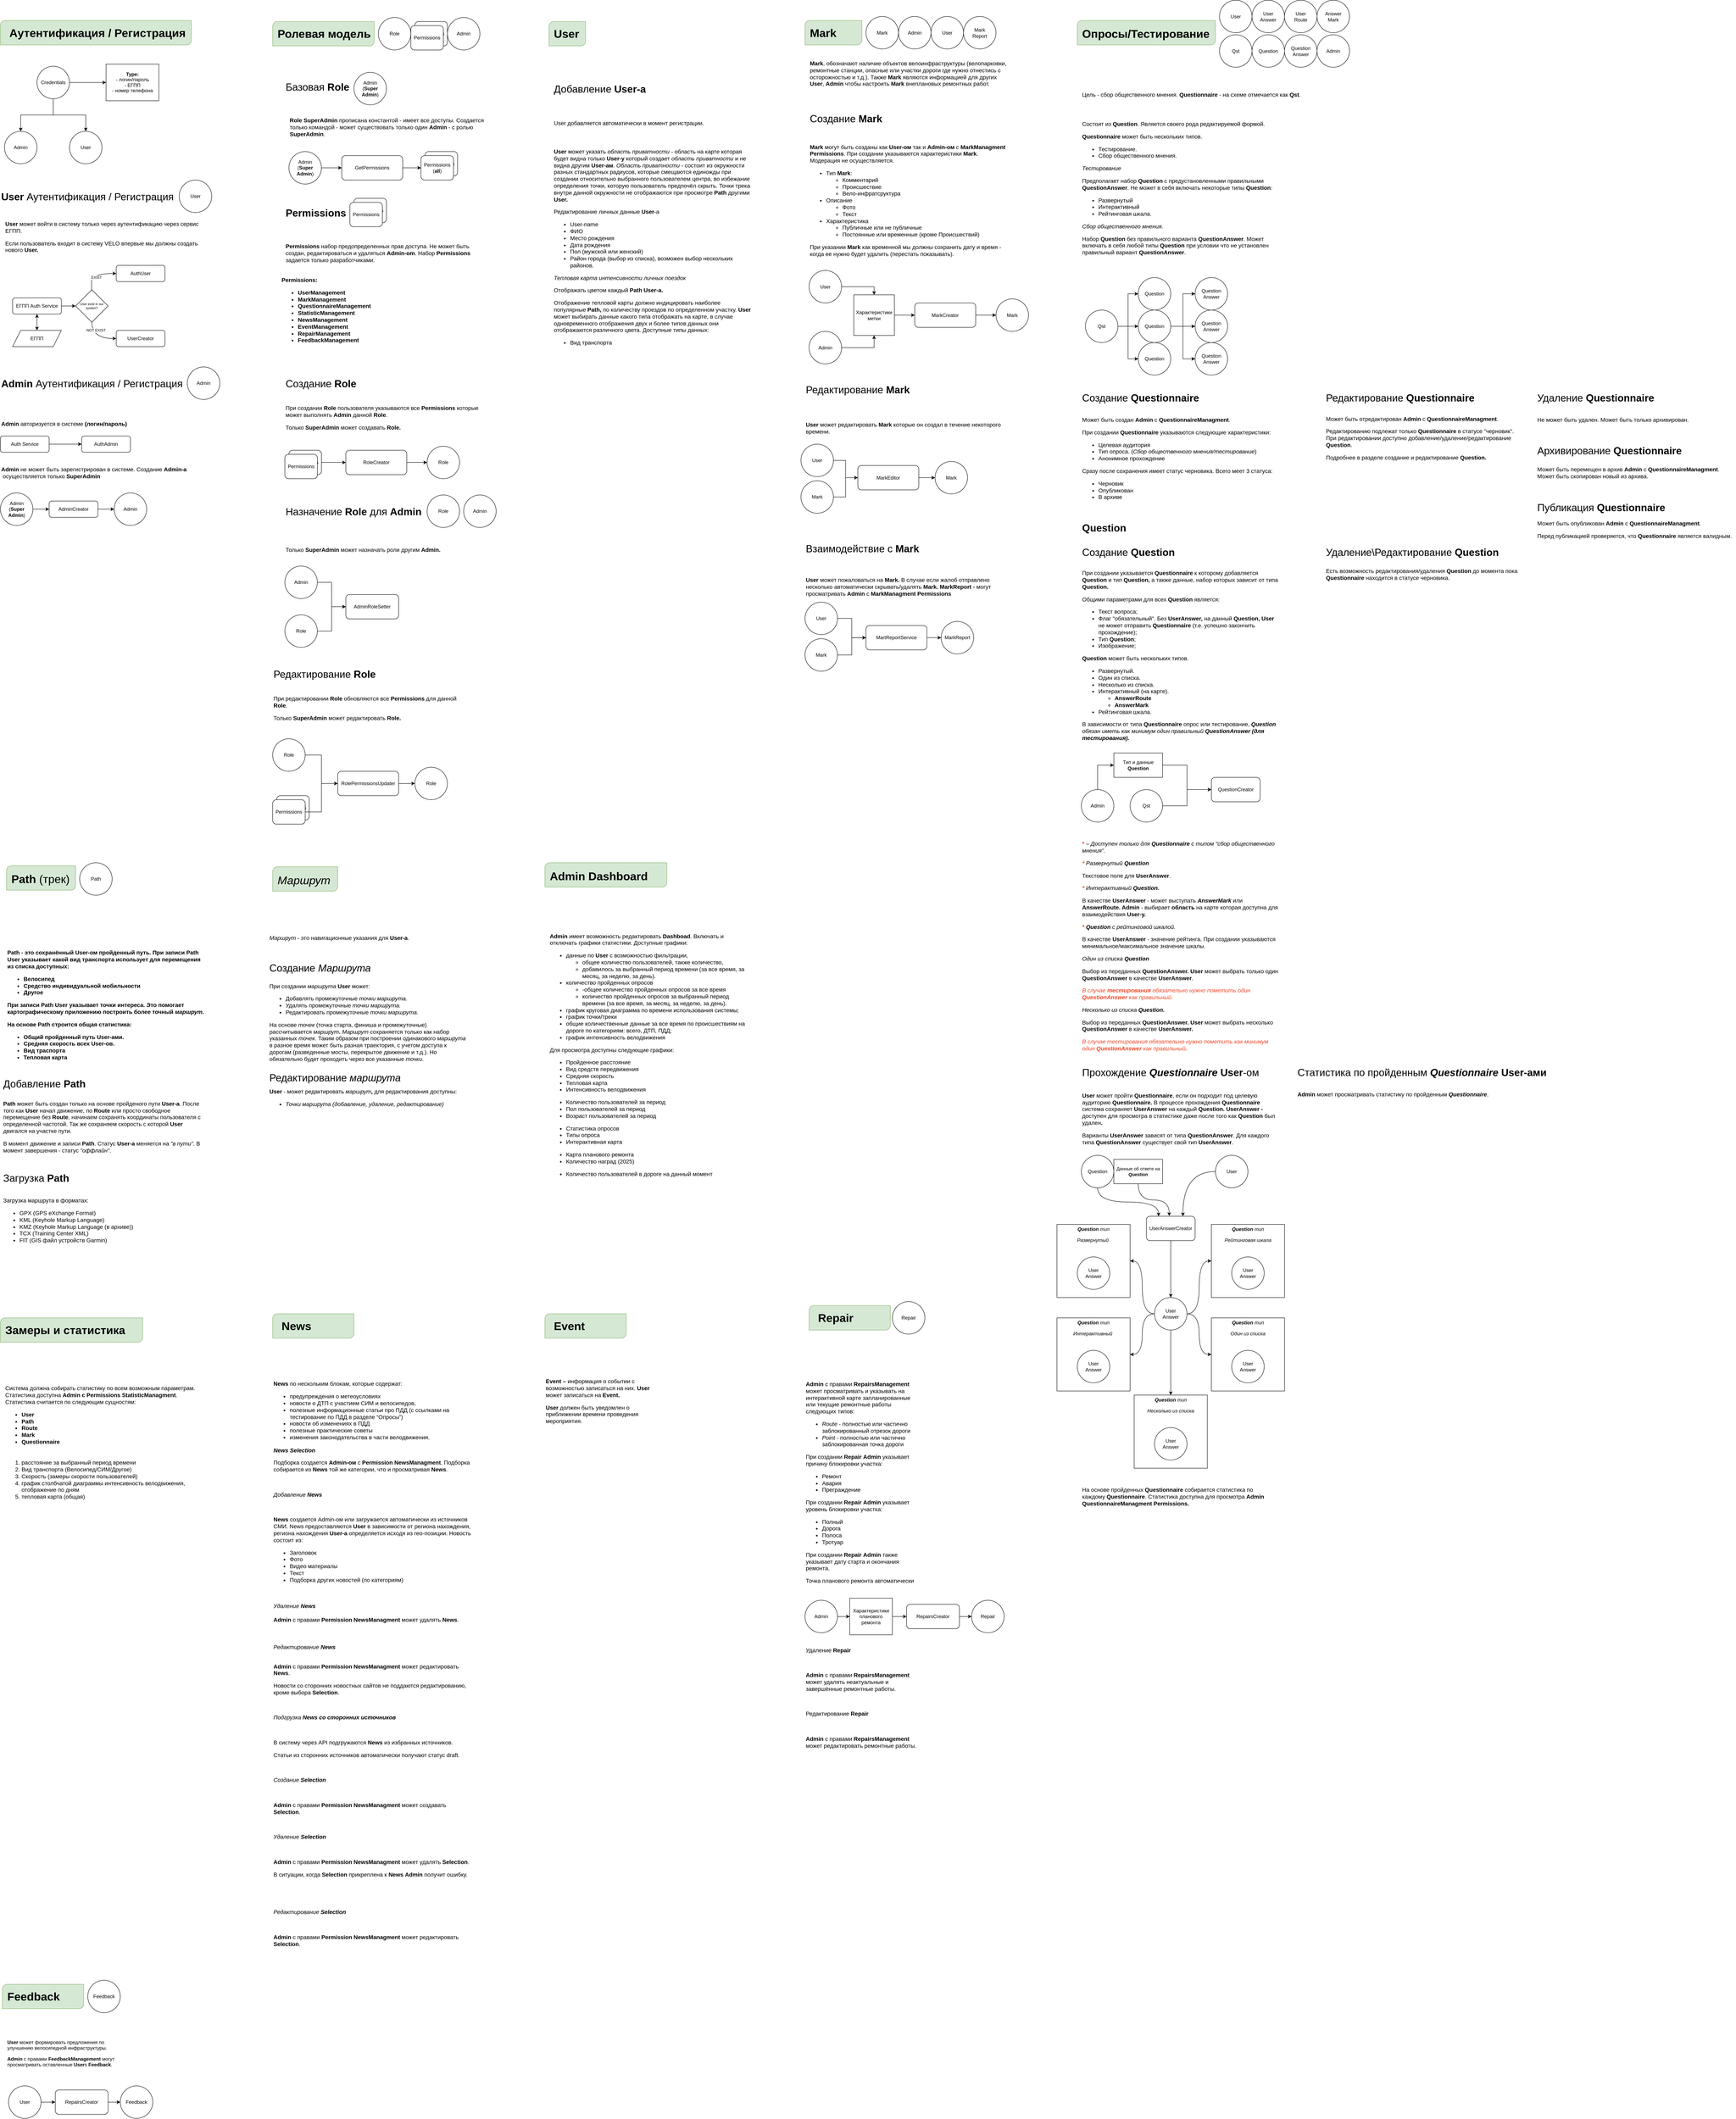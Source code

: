 <mxfile version="24.4.2" type="github">
  <diagram name="Page-1" id="-xYmk4XUsjklXfc8z8qg">
    <mxGraphModel dx="10370" dy="3690" grid="1" gridSize="10" guides="1" tooltips="1" connect="1" arrows="1" fold="1" page="1" pageScale="1" pageWidth="850" pageHeight="1100" math="0" shadow="0">
      <root>
        <mxCell id="0" />
        <mxCell id="1" parent="0" />
        <mxCell id="5FlwD7hSCk1Pj4ltigCW-17" value="&lt;span style=&quot;color: rgba(0, 0, 0, 0); font-family: monospace; font-size: 0px; text-align: start; text-wrap: nowrap;&quot;&gt;%3CmxGraphModel%3E%3Croot%3E%3CmxCell%20id%3D%220%22%2F%3E%3CmxCell%20id%3D%221%22%20parent%3D%220%22%2F%3E%3CmxCell%20id%3D%222%22%20value%3D%22%22%20style%3D%22group%22%20vertex%3D%221%22%20connectable%3D%220%22%20parent%3D%221%22%3E%3CmxGeometry%20x%3D%2220%22%20y%3D%22117.5%22%20width%3D%22470%22%20height%3D%2260%22%20as%3D%22geometry%22%2F%3E%3C%2FmxCell%3E%3CmxCell%20id%3D%223%22%20value%3D%22%22%20style%3D%22verticalLabelPosition%3Dbottom%3BverticalAlign%3Dtop%3Bhtml%3D1%3Bshape%3Dmxgraph.basic.diag_round_rect%3Bdx%3D6%3BwhiteSpace%3Dwrap%3BfillColor%3D%23d5e8d4%3BstrokeColor%3D%2382b366%3B%22%20vertex%3D%221%22%20parent%3D%222%22%3E%3CmxGeometry%20width%3D%22470%22%20height%3D%2260%22%20as%3D%22geometry%22%2F%3E%3C%2FmxCell%3E%3CmxCell%20id%3D%224%22%20value%3D%22%26lt%3Bstrong%20style%3D%26quot%3Bfont-size%3A%2028px%3B%26quot%3B%26gt%3B%D0%90%D1%83%D1%82%D0%B5%D0%BD%D1%82%D0%B8%D1%84%D0%B8%D0%BA%D0%B0%D1%86%D0%B8%D1%8F%20%2F%20%D0%A0%D0%B5%D0%B3%D0%B8%D1%81%D1%82%D1%80%D0%B0%D1%86%D0%B8%D1%8F%26lt%3B%2Fstrong%26gt%3B%22%20style%3D%22text%3Bhtml%3D1%3Balign%3Dleft%3BverticalAlign%3Dmiddle%3BwhiteSpace%3Dwrap%3Brounded%3D0%3BfontStyle%3D1%3BfontSize%3D28%3B%22%20vertex%3D%221%22%20parent%3D%222%22%3E%3CmxGeometry%20x%3D%2220%22%20y%3D%2215%22%20width%3D%22450%22%20height%3D%2230%22%20as%3D%22geometry%22%2F%3E%3C%2FmxCell%3E%3C%2Froot%3E%3C%2FmxGraphModel%3E&lt;/span&gt;" style="verticalLabelPosition=bottom;verticalAlign=top;html=1;shape=mxgraph.basic.diag_round_rect;dx=6;whiteSpace=wrap;fillColor=#d5e8d4;strokeColor=#82b366;" vertex="1" parent="1">
          <mxGeometry x="35" y="2197.5" width="170" height="60" as="geometry" />
        </mxCell>
        <mxCell id="5FlwD7hSCk1Pj4ltigCW-16" value="&lt;span style=&quot;color: rgba(0, 0, 0, 0); font-family: monospace; font-size: 0px; text-align: start; text-wrap: nowrap;&quot;&gt;%3CmxGraphModel%3E%3Croot%3E%3CmxCell%20id%3D%220%22%2F%3E%3CmxCell%20id%3D%221%22%20parent%3D%220%22%2F%3E%3CmxCell%20id%3D%222%22%20value%3D%22%22%20style%3D%22group%22%20vertex%3D%221%22%20connectable%3D%220%22%20parent%3D%221%22%3E%3CmxGeometry%20x%3D%2220%22%20y%3D%22117.5%22%20width%3D%22470%22%20height%3D%2260%22%20as%3D%22geometry%22%2F%3E%3C%2FmxCell%3E%3CmxCell%20id%3D%223%22%20value%3D%22%22%20style%3D%22verticalLabelPosition%3Dbottom%3BverticalAlign%3Dtop%3Bhtml%3D1%3Bshape%3Dmxgraph.basic.diag_round_rect%3Bdx%3D6%3BwhiteSpace%3Dwrap%3BfillColor%3D%23d5e8d4%3BstrokeColor%3D%2382b366%3B%22%20vertex%3D%221%22%20parent%3D%222%22%3E%3CmxGeometry%20width%3D%22470%22%20height%3D%2260%22%20as%3D%22geometry%22%2F%3E%3C%2FmxCell%3E%3CmxCell%20id%3D%224%22%20value%3D%22%26lt%3Bstrong%20style%3D%26quot%3Bfont-size%3A%2028px%3B%26quot%3B%26gt%3B%D0%90%D1%83%D1%82%D0%B5%D0%BD%D1%82%D0%B8%D1%84%D0%B8%D0%BA%D0%B0%D1%86%D0%B8%D1%8F%20%2F%20%D0%A0%D0%B5%D0%B3%D0%B8%D1%81%D1%82%D1%80%D0%B0%D1%86%D0%B8%D1%8F%26lt%3B%2Fstrong%26gt%3B%22%20style%3D%22text%3Bhtml%3D1%3Balign%3Dleft%3BverticalAlign%3Dmiddle%3BwhiteSpace%3Dwrap%3Brounded%3D0%3BfontStyle%3D1%3BfontSize%3D28%3B%22%20vertex%3D%221%22%20parent%3D%222%22%3E%3CmxGeometry%20x%3D%2220%22%20y%3D%2215%22%20width%3D%22450%22%20height%3D%2230%22%20as%3D%22geometry%22%2F%3E%3C%2FmxCell%3E%3C%2Froot%3E%3C%2FmxGraphModel%3E&lt;/span&gt;" style="verticalLabelPosition=bottom;verticalAlign=top;html=1;shape=mxgraph.basic.diag_round_rect;dx=6;whiteSpace=wrap;fillColor=#d5e8d4;strokeColor=#82b366;" vertex="1" parent="1">
          <mxGeometry x="2670" y="117.5" width="340" height="60" as="geometry" />
        </mxCell>
        <mxCell id="5FlwD7hSCk1Pj4ltigCW-13" value="" style="group" vertex="1" connectable="0" parent="1">
          <mxGeometry x="2000" y="117.5" width="470" height="70" as="geometry" />
        </mxCell>
        <mxCell id="5FlwD7hSCk1Pj4ltigCW-14" value="&lt;span style=&quot;color: rgba(0, 0, 0, 0); font-family: monospace; font-size: 0px; text-align: start; text-wrap: nowrap;&quot;&gt;%3CmxGraphModel%3E%3Croot%3E%3CmxCell%20id%3D%220%22%2F%3E%3CmxCell%20id%3D%221%22%20parent%3D%220%22%2F%3E%3CmxCell%20id%3D%222%22%20value%3D%22%22%20style%3D%22group%22%20vertex%3D%221%22%20connectable%3D%220%22%20parent%3D%221%22%3E%3CmxGeometry%20x%3D%2220%22%20y%3D%22117.5%22%20width%3D%22470%22%20height%3D%2260%22%20as%3D%22geometry%22%2F%3E%3C%2FmxCell%3E%3CmxCell%20id%3D%223%22%20value%3D%22%22%20style%3D%22verticalLabelPosition%3Dbottom%3BverticalAlign%3Dtop%3Bhtml%3D1%3Bshape%3Dmxgraph.basic.diag_round_rect%3Bdx%3D6%3BwhiteSpace%3Dwrap%3BfillColor%3D%23d5e8d4%3BstrokeColor%3D%2382b366%3B%22%20vertex%3D%221%22%20parent%3D%222%22%3E%3CmxGeometry%20width%3D%22470%22%20height%3D%2260%22%20as%3D%22geometry%22%2F%3E%3C%2FmxCell%3E%3CmxCell%20id%3D%224%22%20value%3D%22%26lt%3Bstrong%20style%3D%26quot%3Bfont-size%3A%2028px%3B%26quot%3B%26gt%3B%D0%90%D1%83%D1%82%D0%B5%D0%BD%D1%82%D0%B8%D1%84%D0%B8%D0%BA%D0%B0%D1%86%D0%B8%D1%8F%20%2F%20%D0%A0%D0%B5%D0%B3%D0%B8%D1%81%D1%82%D1%80%D0%B0%D1%86%D0%B8%D1%8F%26lt%3B%2Fstrong%26gt%3B%22%20style%3D%22text%3Bhtml%3D1%3Balign%3Dleft%3BverticalAlign%3Dmiddle%3BwhiteSpace%3Dwrap%3Brounded%3D0%3BfontStyle%3D1%3BfontSize%3D28%3B%22%20vertex%3D%221%22%20parent%3D%222%22%3E%3CmxGeometry%20x%3D%2220%22%20y%3D%2215%22%20width%3D%22450%22%20height%3D%2230%22%20as%3D%22geometry%22%2F%3E%3C%2FmxCell%3E%3C%2Froot%3E%3C%2FmxGraphModel%3E&lt;/span&gt;" style="verticalLabelPosition=bottom;verticalAlign=top;html=1;shape=mxgraph.basic.diag_round_rect;dx=6;whiteSpace=wrap;fillColor=#d5e8d4;strokeColor=#82b366;" vertex="1" parent="5FlwD7hSCk1Pj4ltigCW-13">
          <mxGeometry width="140" height="60" as="geometry" />
        </mxCell>
        <mxCell id="3WN8UBnGJbhX-x8cYGGZ-100" value="Mark" style="text;html=1;align=left;verticalAlign=middle;whiteSpace=wrap;rounded=0;fontStyle=1;fontSize=28;" parent="5FlwD7hSCk1Pj4ltigCW-13" vertex="1">
          <mxGeometry x="10" y="15" width="450" height="30" as="geometry" />
        </mxCell>
        <mxCell id="3WN8UBnGJbhX-x8cYGGZ-103" value="Mark" style="ellipse;whiteSpace=wrap;html=1;aspect=fixed;" parent="5FlwD7hSCk1Pj4ltigCW-13" vertex="1">
          <mxGeometry x="150" y="-10" width="80" height="80" as="geometry" />
        </mxCell>
        <mxCell id="3WN8UBnGJbhX-x8cYGGZ-104" value="Mark&lt;div&gt;Report&lt;/div&gt;" style="ellipse;whiteSpace=wrap;html=1;aspect=fixed;" parent="5FlwD7hSCk1Pj4ltigCW-13" vertex="1">
          <mxGeometry x="390" y="-10" width="80" height="80" as="geometry" />
        </mxCell>
        <mxCell id="3WN8UBnGJbhX-x8cYGGZ-101" value="Admin" style="ellipse;whiteSpace=wrap;html=1;aspect=fixed;" parent="5FlwD7hSCk1Pj4ltigCW-13" vertex="1">
          <mxGeometry x="230" y="-10" width="80" height="80" as="geometry" />
        </mxCell>
        <mxCell id="3WN8UBnGJbhX-x8cYGGZ-102" value="User" style="ellipse;whiteSpace=wrap;html=1;aspect=fixed;" parent="5FlwD7hSCk1Pj4ltigCW-13" vertex="1">
          <mxGeometry x="310" y="-10" width="80" height="80" as="geometry" />
        </mxCell>
        <mxCell id="5FlwD7hSCk1Pj4ltigCW-9" value="" style="group" vertex="1" connectable="0" parent="1">
          <mxGeometry x="1310" y="120" width="520" height="60" as="geometry" />
        </mxCell>
        <mxCell id="5FlwD7hSCk1Pj4ltigCW-10" value="" style="verticalLabelPosition=bottom;verticalAlign=top;html=1;shape=mxgraph.basic.diag_round_rect;dx=6;whiteSpace=wrap;fillColor=#d5e8d4;strokeColor=#82b366;" vertex="1" parent="5FlwD7hSCk1Pj4ltigCW-9">
          <mxGeometry x="60" width="90" height="60" as="geometry" />
        </mxCell>
        <mxCell id="3WN8UBnGJbhX-x8cYGGZ-96" value="User" style="text;html=1;align=left;verticalAlign=middle;whiteSpace=wrap;rounded=0;fontStyle=1;fontSize=28;" parent="5FlwD7hSCk1Pj4ltigCW-9" vertex="1">
          <mxGeometry x="70" y="15" width="70" height="30" as="geometry" />
        </mxCell>
        <mxCell id="3WN8UBnGJbhX-x8cYGGZ-196" value="" style="whiteSpace=wrap;html=1;aspect=fixed;" parent="1" vertex="1">
          <mxGeometry x="3000" y="3310" width="180" height="180" as="geometry" />
        </mxCell>
        <mxCell id="3WN8UBnGJbhX-x8cYGGZ-194" value="" style="whiteSpace=wrap;html=1;aspect=fixed;" parent="1" vertex="1">
          <mxGeometry x="2620" y="3310" width="180" height="180" as="geometry" />
        </mxCell>
        <mxCell id="3WN8UBnGJbhX-x8cYGGZ-192" value="" style="whiteSpace=wrap;html=1;aspect=fixed;" parent="1" vertex="1">
          <mxGeometry x="2620" y="3080" width="180" height="180" as="geometry" />
        </mxCell>
        <mxCell id="3WN8UBnGJbhX-x8cYGGZ-190" value="" style="whiteSpace=wrap;html=1;aspect=fixed;" parent="1" vertex="1">
          <mxGeometry x="3000" y="3080" width="180" height="180" as="geometry" />
        </mxCell>
        <mxCell id="3WN8UBnGJbhX-x8cYGGZ-8" style="edgeStyle=orthogonalEdgeStyle;rounded=0;orthogonalLoop=1;jettySize=auto;html=1;entryX=0.5;entryY=0;entryDx=0;entryDy=0;" parent="1" source="3WN8UBnGJbhX-x8cYGGZ-5" target="3WN8UBnGJbhX-x8cYGGZ-7" edge="1">
          <mxGeometry relative="1" as="geometry" />
        </mxCell>
        <mxCell id="3WN8UBnGJbhX-x8cYGGZ-9" style="edgeStyle=orthogonalEdgeStyle;rounded=0;orthogonalLoop=1;jettySize=auto;html=1;entryX=0.5;entryY=0;entryDx=0;entryDy=0;" parent="1" source="3WN8UBnGJbhX-x8cYGGZ-5" target="3WN8UBnGJbhX-x8cYGGZ-6" edge="1">
          <mxGeometry relative="1" as="geometry" />
        </mxCell>
        <mxCell id="3WN8UBnGJbhX-x8cYGGZ-11" style="edgeStyle=orthogonalEdgeStyle;rounded=0;orthogonalLoop=1;jettySize=auto;html=1;" parent="1" source="3WN8UBnGJbhX-x8cYGGZ-5" target="3WN8UBnGJbhX-x8cYGGZ-10" edge="1">
          <mxGeometry relative="1" as="geometry" />
        </mxCell>
        <mxCell id="3WN8UBnGJbhX-x8cYGGZ-5" value="Credentials" style="ellipse;whiteSpace=wrap;html=1;aspect=fixed;" parent="1" vertex="1">
          <mxGeometry x="110" y="230" width="80" height="80" as="geometry" />
        </mxCell>
        <mxCell id="3WN8UBnGJbhX-x8cYGGZ-6" value="Admin" style="ellipse;whiteSpace=wrap;html=1;aspect=fixed;" parent="1" vertex="1">
          <mxGeometry x="30" y="390" width="80" height="80" as="geometry" />
        </mxCell>
        <mxCell id="3WN8UBnGJbhX-x8cYGGZ-7" value="User" style="ellipse;whiteSpace=wrap;html=1;aspect=fixed;" parent="1" vertex="1">
          <mxGeometry x="190" y="390" width="80" height="80" as="geometry" />
        </mxCell>
        <mxCell id="3WN8UBnGJbhX-x8cYGGZ-10" value="&lt;p style=&quot;line-height: 10%;&quot;&gt;&lt;strong style=&quot;background-color: transparent;&quot;&gt;Type:&lt;/strong&gt;&lt;span style=&quot;background-color: transparent;&quot;&gt; &lt;/span&gt;&lt;/p&gt;&lt;p style=&quot;line-height: 10%;&quot;&gt; - логин/пароль&lt;/p&gt;&lt;p style=&quot;line-height: 10%;&quot;&gt;  - ЕГПП&lt;/p&gt;&lt;p style=&quot;line-height: 10%;&quot;&gt;- номер телефона&lt;/p&gt;" style="rounded=0;whiteSpace=wrap;html=1;" parent="1" vertex="1">
          <mxGeometry x="280" y="225" width="130" height="90" as="geometry" />
        </mxCell>
        <mxCell id="3WN8UBnGJbhX-x8cYGGZ-12" value="&lt;span style=&quot;font-size: 25px;&quot;&gt;User&lt;/span&gt;&lt;span style=&quot;font-size: 25px; font-weight: normal;&quot;&gt; Аутентификация / Регистрация&lt;/span&gt;" style="text;html=1;align=left;verticalAlign=middle;whiteSpace=wrap;rounded=0;fontStyle=1;fontSize=25;" parent="1" vertex="1">
          <mxGeometry x="20" y="535" width="450" height="30" as="geometry" />
        </mxCell>
        <mxCell id="3WN8UBnGJbhX-x8cYGGZ-13" value="User" style="ellipse;whiteSpace=wrap;html=1;aspect=fixed;" parent="1" vertex="1">
          <mxGeometry x="460" y="510" width="80" height="80" as="geometry" />
        </mxCell>
        <mxCell id="3WN8UBnGJbhX-x8cYGGZ-14" value="&lt;p style=&quot;font-size: 14px;&quot;&gt;&lt;strong style=&quot;font-size: 14px;&quot;&gt;User &lt;/strong&gt;может войти в систему только через аутентификацию через сервис ЕГПП.&lt;/p&gt;&lt;p style=&quot;font-size: 14px;&quot;&gt;Если пользователь входит в систему VELO впервые мы должны создать нового &lt;strong style=&quot;font-size: 14px;&quot;&gt;User.&lt;/strong&gt;&lt;/p&gt;" style="text;html=1;align=left;verticalAlign=middle;whiteSpace=wrap;rounded=0;fontSize=14;" parent="1" vertex="1">
          <mxGeometry x="30" y="610" width="490" height="80" as="geometry" />
        </mxCell>
        <mxCell id="3WN8UBnGJbhX-x8cYGGZ-22" value="" style="edgeStyle=orthogonalEdgeStyle;rounded=0;orthogonalLoop=1;jettySize=auto;html=1;" parent="1" source="3WN8UBnGJbhX-x8cYGGZ-15" target="3WN8UBnGJbhX-x8cYGGZ-21" edge="1">
          <mxGeometry relative="1" as="geometry" />
        </mxCell>
        <mxCell id="3WN8UBnGJbhX-x8cYGGZ-15" value="ЕГПП Auth Service" style="rounded=1;whiteSpace=wrap;html=1;" parent="1" vertex="1">
          <mxGeometry x="50" y="800" width="120" height="40" as="geometry" />
        </mxCell>
        <mxCell id="3WN8UBnGJbhX-x8cYGGZ-16" value="ЕГПП" style="shape=parallelogram;perimeter=parallelogramPerimeter;whiteSpace=wrap;html=1;fixedSize=1;" parent="1" vertex="1">
          <mxGeometry x="50" y="880" width="120" height="40" as="geometry" />
        </mxCell>
        <mxCell id="3WN8UBnGJbhX-x8cYGGZ-19" value="" style="endArrow=classic;startArrow=classic;html=1;rounded=0;entryX=0.5;entryY=1;entryDx=0;entryDy=0;" parent="1" target="3WN8UBnGJbhX-x8cYGGZ-15" edge="1">
          <mxGeometry width="50" height="50" relative="1" as="geometry">
            <mxPoint x="110" y="880" as="sourcePoint" />
            <mxPoint x="160" y="830" as="targetPoint" />
          </mxGeometry>
        </mxCell>
        <mxCell id="3WN8UBnGJbhX-x8cYGGZ-21" value="User exist in our system?" style="rhombus;whiteSpace=wrap;html=1;fontSize=8;" parent="1" vertex="1">
          <mxGeometry x="205" y="780" width="80" height="80" as="geometry" />
        </mxCell>
        <mxCell id="3WN8UBnGJbhX-x8cYGGZ-25" value="AuthUser" style="rounded=1;whiteSpace=wrap;html=1;" parent="1" vertex="1">
          <mxGeometry x="305" y="720" width="120" height="40" as="geometry" />
        </mxCell>
        <mxCell id="3WN8UBnGJbhX-x8cYGGZ-26" value="UserCreator" style="rounded=1;whiteSpace=wrap;html=1;" parent="1" vertex="1">
          <mxGeometry x="305" y="880" width="120" height="40" as="geometry" />
        </mxCell>
        <mxCell id="3WN8UBnGJbhX-x8cYGGZ-27" value="" style="endArrow=classic;html=1;rounded=0;exitX=0.5;exitY=1;exitDx=0;exitDy=0;entryX=0;entryY=0.5;entryDx=0;entryDy=0;edgeStyle=orthogonalEdgeStyle;curved=1;" parent="1" source="3WN8UBnGJbhX-x8cYGGZ-21" target="3WN8UBnGJbhX-x8cYGGZ-26" edge="1">
          <mxGeometry relative="1" as="geometry">
            <mxPoint x="230" y="920" as="sourcePoint" />
            <mxPoint x="330" y="920" as="targetPoint" />
          </mxGeometry>
        </mxCell>
        <mxCell id="3WN8UBnGJbhX-x8cYGGZ-28" value="NOT EXIST" style="edgeLabel;resizable=0;html=1;;align=center;verticalAlign=middle;fontSize=9;" parent="3WN8UBnGJbhX-x8cYGGZ-27" connectable="0" vertex="1">
          <mxGeometry relative="1" as="geometry">
            <mxPoint y="-20" as="offset" />
          </mxGeometry>
        </mxCell>
        <mxCell id="3WN8UBnGJbhX-x8cYGGZ-29" value="" style="endArrow=classic;html=1;rounded=0;exitX=0.5;exitY=1;exitDx=0;exitDy=0;entryX=0;entryY=0.5;entryDx=0;entryDy=0;edgeStyle=orthogonalEdgeStyle;curved=1;" parent="1" target="3WN8UBnGJbhX-x8cYGGZ-25" edge="1">
          <mxGeometry relative="1" as="geometry">
            <mxPoint x="244.48" y="780" as="sourcePoint" />
            <mxPoint x="304.48" y="820" as="targetPoint" />
            <Array as="points">
              <mxPoint x="244" y="781" />
              <mxPoint x="244" y="740" />
            </Array>
          </mxGeometry>
        </mxCell>
        <mxCell id="3WN8UBnGJbhX-x8cYGGZ-30" value="EXIST" style="edgeLabel;resizable=0;html=1;;align=center;verticalAlign=middle;fontSize=9;" parent="3WN8UBnGJbhX-x8cYGGZ-29" connectable="0" vertex="1">
          <mxGeometry relative="1" as="geometry">
            <mxPoint x="2" y="10" as="offset" />
          </mxGeometry>
        </mxCell>
        <mxCell id="3WN8UBnGJbhX-x8cYGGZ-31" value="&lt;span style=&quot;font-size: 25px;&quot;&gt;Admin&lt;/span&gt;&lt;span style=&quot;font-size: 25px; font-weight: normal;&quot;&gt; Аутентификация / Регистрация&lt;/span&gt;" style="text;html=1;align=left;verticalAlign=middle;whiteSpace=wrap;rounded=0;fontStyle=1;fontSize=25;" parent="1" vertex="1">
          <mxGeometry x="20" y="995" width="450" height="30" as="geometry" />
        </mxCell>
        <mxCell id="3WN8UBnGJbhX-x8cYGGZ-32" value="Admin" style="ellipse;whiteSpace=wrap;html=1;aspect=fixed;" parent="1" vertex="1">
          <mxGeometry x="480" y="970" width="80" height="80" as="geometry" />
        </mxCell>
        <mxCell id="3WN8UBnGJbhX-x8cYGGZ-33" value="&lt;p style=&quot;font-size: 14px;&quot;&gt;&lt;strong&gt;Admin &lt;/strong&gt;авторизуется в системе&lt;strong&gt; (логин/пароль)&lt;/strong&gt;&lt;br&gt;&lt;/p&gt;" style="text;html=1;align=left;verticalAlign=middle;whiteSpace=wrap;rounded=0;fontSize=14;" parent="1" vertex="1">
          <mxGeometry x="20" y="1070" width="490" height="80" as="geometry" />
        </mxCell>
        <mxCell id="3WN8UBnGJbhX-x8cYGGZ-36" value="" style="edgeStyle=orthogonalEdgeStyle;rounded=0;orthogonalLoop=1;jettySize=auto;html=1;" parent="1" source="3WN8UBnGJbhX-x8cYGGZ-34" target="3WN8UBnGJbhX-x8cYGGZ-35" edge="1">
          <mxGeometry relative="1" as="geometry" />
        </mxCell>
        <mxCell id="3WN8UBnGJbhX-x8cYGGZ-34" value="Auth Service" style="rounded=1;whiteSpace=wrap;html=1;" parent="1" vertex="1">
          <mxGeometry x="20" y="1140" width="120" height="40" as="geometry" />
        </mxCell>
        <mxCell id="3WN8UBnGJbhX-x8cYGGZ-35" value="AuthAdmin" style="rounded=1;whiteSpace=wrap;html=1;" parent="1" vertex="1">
          <mxGeometry x="220" y="1140" width="120" height="40" as="geometry" />
        </mxCell>
        <mxCell id="3WN8UBnGJbhX-x8cYGGZ-37" value="&lt;p style=&quot;font-size: 14px;&quot;&gt;&lt;strong&gt;Admin &lt;/strong&gt;не может быть зарегистрирован в системе. Создание &lt;strong&gt;Admin-а &amp;nbsp;&lt;/strong&gt;осуществляется только &lt;strong&gt;SuperAdmin&lt;/strong&gt;&lt;br&gt;&lt;/p&gt;" style="text;html=1;align=left;verticalAlign=middle;whiteSpace=wrap;rounded=0;fontSize=14;" parent="1" vertex="1">
          <mxGeometry x="20" y="1190" width="490" height="80" as="geometry" />
        </mxCell>
        <mxCell id="3WN8UBnGJbhX-x8cYGGZ-41" value="" style="edgeStyle=orthogonalEdgeStyle;rounded=0;orthogonalLoop=1;jettySize=auto;html=1;" parent="1" source="3WN8UBnGJbhX-x8cYGGZ-38" target="3WN8UBnGJbhX-x8cYGGZ-39" edge="1">
          <mxGeometry relative="1" as="geometry" />
        </mxCell>
        <mxCell id="3WN8UBnGJbhX-x8cYGGZ-38" value="&lt;font style=&quot;font-size: 12px;&quot;&gt;Admin&lt;/font&gt;&lt;div&gt;&lt;font style=&quot;font-size: 12px;&quot;&gt;(&lt;b style=&quot;&quot;&gt;Super Admin&lt;/b&gt;)&lt;/font&gt;&lt;/div&gt;" style="ellipse;whiteSpace=wrap;html=1;aspect=fixed;align=center;fontSize=10;" parent="1" vertex="1">
          <mxGeometry x="20" y="1280" width="80" height="80" as="geometry" />
        </mxCell>
        <mxCell id="3WN8UBnGJbhX-x8cYGGZ-42" value="" style="edgeStyle=orthogonalEdgeStyle;rounded=0;orthogonalLoop=1;jettySize=auto;html=1;" parent="1" source="3WN8UBnGJbhX-x8cYGGZ-39" target="3WN8UBnGJbhX-x8cYGGZ-40" edge="1">
          <mxGeometry relative="1" as="geometry" />
        </mxCell>
        <mxCell id="3WN8UBnGJbhX-x8cYGGZ-39" value="AdminCreator" style="rounded=1;whiteSpace=wrap;html=1;" parent="1" vertex="1">
          <mxGeometry x="140" y="1300" width="120" height="40" as="geometry" />
        </mxCell>
        <mxCell id="3WN8UBnGJbhX-x8cYGGZ-40" value="Admin" style="ellipse;whiteSpace=wrap;html=1;aspect=fixed;" parent="1" vertex="1">
          <mxGeometry x="300" y="1280" width="80" height="80" as="geometry" />
        </mxCell>
        <mxCell id="3WN8UBnGJbhX-x8cYGGZ-48" value="&lt;span style=&quot;font-weight: normal;&quot;&gt;Базовая &lt;/span&gt;&lt;strong&gt;Role&lt;/strong&gt;" style="text;html=1;align=left;verticalAlign=middle;whiteSpace=wrap;rounded=0;fontStyle=1;fontSize=25;" parent="1" vertex="1">
          <mxGeometry x="720" y="265" width="450" height="30" as="geometry" />
        </mxCell>
        <mxCell id="3WN8UBnGJbhX-x8cYGGZ-49" value="&lt;font style=&quot;font-size: 12px;&quot;&gt;Admin&lt;/font&gt;&lt;div&gt;&lt;font style=&quot;font-size: 12px;&quot;&gt;(&lt;b style=&quot;&quot;&gt;Super Admin&lt;/b&gt;)&lt;/font&gt;&lt;/div&gt;" style="ellipse;whiteSpace=wrap;html=1;aspect=fixed;align=center;fontSize=10;" parent="1" vertex="1">
          <mxGeometry x="890" y="245" width="80" height="80" as="geometry" />
        </mxCell>
        <mxCell id="3WN8UBnGJbhX-x8cYGGZ-50" value="&lt;p style=&quot;font-size: 14px;&quot;&gt;&lt;strong&gt;Role&lt;/strong&gt; &lt;strong&gt;SuperAdmin&lt;/strong&gt; прописана константой - имеет все доступы. Создается только командой - может существовать только один  &lt;strong&gt;Admin&lt;/strong&gt; - с ролью &lt;strong&gt;SuperAdmin&lt;/strong&gt;.&lt;br&gt;&lt;/p&gt;" style="text;html=1;align=left;verticalAlign=middle;whiteSpace=wrap;rounded=0;fontSize=14;" parent="1" vertex="1">
          <mxGeometry x="730" y="340" width="490" height="80" as="geometry" />
        </mxCell>
        <mxCell id="3WN8UBnGJbhX-x8cYGGZ-53" value="" style="edgeStyle=orthogonalEdgeStyle;rounded=0;orthogonalLoop=1;jettySize=auto;html=1;" parent="1" source="3WN8UBnGJbhX-x8cYGGZ-51" target="3WN8UBnGJbhX-x8cYGGZ-52" edge="1">
          <mxGeometry relative="1" as="geometry" />
        </mxCell>
        <mxCell id="3WN8UBnGJbhX-x8cYGGZ-51" value="&lt;font style=&quot;font-size: 12px;&quot;&gt;Admin&lt;/font&gt;&lt;div&gt;&lt;font style=&quot;font-size: 12px;&quot;&gt;(&lt;b style=&quot;&quot;&gt;Super Admin&lt;/b&gt;)&lt;/font&gt;&lt;/div&gt;" style="ellipse;whiteSpace=wrap;html=1;aspect=fixed;align=center;fontSize=10;" parent="1" vertex="1">
          <mxGeometry x="730" y="440" width="80" height="80" as="geometry" />
        </mxCell>
        <mxCell id="3WN8UBnGJbhX-x8cYGGZ-58" value="" style="edgeStyle=orthogonalEdgeStyle;rounded=0;orthogonalLoop=1;jettySize=auto;html=1;" parent="1" source="3WN8UBnGJbhX-x8cYGGZ-52" target="3WN8UBnGJbhX-x8cYGGZ-57" edge="1">
          <mxGeometry relative="1" as="geometry" />
        </mxCell>
        <mxCell id="3WN8UBnGJbhX-x8cYGGZ-52" value="GetPermissions" style="rounded=1;whiteSpace=wrap;html=1;" parent="1" vertex="1">
          <mxGeometry x="860" y="450" width="150" height="60" as="geometry" />
        </mxCell>
        <mxCell id="3WN8UBnGJbhX-x8cYGGZ-56" value="Permissions" style="rounded=1;whiteSpace=wrap;html=1;" parent="1" vertex="1">
          <mxGeometry x="1065" y="440" width="80" height="60" as="geometry" />
        </mxCell>
        <mxCell id="3WN8UBnGJbhX-x8cYGGZ-57" value="Permissions&lt;div&gt;(&lt;b&gt;all&lt;/b&gt;)&lt;/div&gt;" style="rounded=1;whiteSpace=wrap;html=1;" parent="1" vertex="1">
          <mxGeometry x="1055" y="450" width="80" height="60" as="geometry" />
        </mxCell>
        <mxCell id="3WN8UBnGJbhX-x8cYGGZ-59" value="Permissions" style="text;html=1;align=left;verticalAlign=middle;whiteSpace=wrap;rounded=0;fontStyle=1;fontSize=25;" parent="1" vertex="1">
          <mxGeometry x="720" y="575" width="450" height="30" as="geometry" />
        </mxCell>
        <mxCell id="3WN8UBnGJbhX-x8cYGGZ-60" value="&lt;p style=&quot;font-size: 14px;&quot;&gt;&lt;strong&gt;Permissions&lt;/strong&gt; набор предопределенных прав доступа. Не может быть создан, редактироваться и удаляться &lt;strong&gt;Admin-om&lt;/strong&gt;. Набор &lt;strong&gt;Permissions &lt;/strong&gt;задается только разработчиками.&lt;br&gt;&lt;/p&gt;" style="text;html=1;align=left;verticalAlign=middle;whiteSpace=wrap;rounded=0;fontSize=14;" parent="1" vertex="1">
          <mxGeometry x="720" y="650" width="490" height="80" as="geometry" />
        </mxCell>
        <mxCell id="3WN8UBnGJbhX-x8cYGGZ-61" value="Permissions" style="rounded=1;whiteSpace=wrap;html=1;" parent="1" vertex="1">
          <mxGeometry x="890" y="555" width="80" height="60" as="geometry" />
        </mxCell>
        <mxCell id="3WN8UBnGJbhX-x8cYGGZ-62" value="Permissions" style="rounded=1;whiteSpace=wrap;html=1;" parent="1" vertex="1">
          <mxGeometry x="880" y="565" width="80" height="60" as="geometry" />
        </mxCell>
        <mxCell id="3WN8UBnGJbhX-x8cYGGZ-63" value="&lt;p style=&quot;font-size: 14px;&quot;&gt;&lt;strong&gt;Permissions:&lt;/strong&gt;&lt;br&gt;&lt;/p&gt;&lt;ul&gt;&lt;li data-list=&quot;bullet&quot;&gt;&lt;strong&gt;UserManagement&lt;/strong&gt;&lt;/li&gt;&lt;li data-list=&quot;bullet&quot;&gt;&lt;strong&gt;MarkManagement&lt;/strong&gt;&lt;/li&gt;&lt;li data-list=&quot;bullet&quot;&gt;&lt;strong&gt;QuestionnaireManagement&lt;/strong&gt;&lt;/li&gt;&lt;li data-list=&quot;bullet&quot;&gt;&lt;strong&gt;StatisticManagement&lt;/strong&gt;&lt;/li&gt;&lt;li data-list=&quot;bullet&quot;&gt;&lt;strong&gt;NewsManagement&lt;/strong&gt;&lt;/li&gt;&lt;li data-list=&quot;bullet&quot;&gt;&lt;strong&gt;EventManagement&lt;/strong&gt;&lt;/li&gt;&lt;li data-list=&quot;bullet&quot;&gt;&lt;strong&gt;RepairManagement&lt;/strong&gt;&lt;/li&gt;&lt;li data-list=&quot;bullet&quot;&gt;&lt;strong&gt;FeedbackManagement&lt;/strong&gt;&lt;/li&gt;&lt;/ul&gt;" style="text;html=1;align=left;verticalAlign=middle;whiteSpace=wrap;rounded=0;fontSize=14;" parent="1" vertex="1">
          <mxGeometry x="710" y="790" width="490" height="80" as="geometry" />
        </mxCell>
        <mxCell id="3WN8UBnGJbhX-x8cYGGZ-65" value="&lt;span style=&quot;font-weight: normal;&quot;&gt;Создание&amp;nbsp;&lt;/span&gt;&lt;strong&gt;Role&lt;/strong&gt;" style="text;html=1;align=left;verticalAlign=middle;whiteSpace=wrap;rounded=0;fontStyle=1;fontSize=25;" parent="1" vertex="1">
          <mxGeometry x="720" y="995" width="450" height="30" as="geometry" />
        </mxCell>
        <mxCell id="3WN8UBnGJbhX-x8cYGGZ-66" value="&lt;p&gt;При создании &lt;strong&gt;Role&lt;/strong&gt; пользователя указываются все &lt;strong&gt;Permissions&lt;/strong&gt; которые может выполнять &lt;strong&gt;Admin&lt;/strong&gt; данной &lt;strong&gt;Role&lt;/strong&gt;.&lt;/p&gt;&lt;p&gt;Только&lt;strong&gt; SuperAdmin &lt;/strong&gt;может создавать &lt;strong&gt;Role.&lt;/strong&gt;&lt;/p&gt;" style="text;html=1;align=left;verticalAlign=middle;whiteSpace=wrap;rounded=0;fontSize=14;" parent="1" vertex="1">
          <mxGeometry x="720" y="1055" width="490" height="80" as="geometry" />
        </mxCell>
        <mxCell id="3WN8UBnGJbhX-x8cYGGZ-72" value="" style="edgeStyle=orthogonalEdgeStyle;rounded=0;orthogonalLoop=1;jettySize=auto;html=1;" parent="1" source="3WN8UBnGJbhX-x8cYGGZ-67" target="3WN8UBnGJbhX-x8cYGGZ-69" edge="1">
          <mxGeometry relative="1" as="geometry" />
        </mxCell>
        <mxCell id="3WN8UBnGJbhX-x8cYGGZ-67" value="Permissions" style="rounded=1;whiteSpace=wrap;html=1;" parent="1" vertex="1">
          <mxGeometry x="730" y="1175" width="80" height="60" as="geometry" />
        </mxCell>
        <mxCell id="3WN8UBnGJbhX-x8cYGGZ-68" value="Permissions" style="rounded=1;whiteSpace=wrap;html=1;" parent="1" vertex="1">
          <mxGeometry x="720" y="1185" width="80" height="60" as="geometry" />
        </mxCell>
        <mxCell id="3WN8UBnGJbhX-x8cYGGZ-74" value="" style="edgeStyle=orthogonalEdgeStyle;rounded=0;orthogonalLoop=1;jettySize=auto;html=1;" parent="1" source="3WN8UBnGJbhX-x8cYGGZ-69" target="3WN8UBnGJbhX-x8cYGGZ-73" edge="1">
          <mxGeometry relative="1" as="geometry" />
        </mxCell>
        <mxCell id="3WN8UBnGJbhX-x8cYGGZ-69" value="RoleCreator" style="rounded=1;whiteSpace=wrap;html=1;" parent="1" vertex="1">
          <mxGeometry x="870" y="1175" width="150" height="60" as="geometry" />
        </mxCell>
        <mxCell id="3WN8UBnGJbhX-x8cYGGZ-73" value="Role" style="ellipse;whiteSpace=wrap;html=1;aspect=fixed;" parent="1" vertex="1">
          <mxGeometry x="1070" y="1165" width="80" height="80" as="geometry" />
        </mxCell>
        <mxCell id="3WN8UBnGJbhX-x8cYGGZ-75" value="&lt;span style=&quot;font-weight: normal;&quot;&gt;Назначение &lt;/span&gt;&lt;strong&gt;Role &lt;/strong&gt;&lt;span style=&quot;font-weight: normal;&quot;&gt;для&lt;/span&gt;&lt;strong&gt; Admin&lt;/strong&gt;" style="text;html=1;align=left;verticalAlign=middle;whiteSpace=wrap;rounded=0;fontStyle=1;fontSize=25;" parent="1" vertex="1">
          <mxGeometry x="720" y="1310" width="450" height="30" as="geometry" />
        </mxCell>
        <mxCell id="3WN8UBnGJbhX-x8cYGGZ-76" value="Role" style="ellipse;whiteSpace=wrap;html=1;aspect=fixed;" parent="1" vertex="1">
          <mxGeometry x="1070" y="1285" width="80" height="80" as="geometry" />
        </mxCell>
        <mxCell id="3WN8UBnGJbhX-x8cYGGZ-77" value="Admin" style="ellipse;whiteSpace=wrap;html=1;aspect=fixed;" parent="1" vertex="1">
          <mxGeometry x="1160" y="1285" width="80" height="80" as="geometry" />
        </mxCell>
        <mxCell id="3WN8UBnGJbhX-x8cYGGZ-78" value="&lt;p&gt;Только&lt;strong&gt; SuperAdmin &lt;/strong&gt;может назначать роли другим &lt;strong&gt;Admin.&amp;nbsp;&lt;/strong&gt;&lt;br&gt;&lt;/p&gt;" style="text;html=1;align=left;verticalAlign=middle;whiteSpace=wrap;rounded=0;fontSize=14;" parent="1" vertex="1">
          <mxGeometry x="720" y="1380" width="490" height="80" as="geometry" />
        </mxCell>
        <mxCell id="3WN8UBnGJbhX-x8cYGGZ-82" style="edgeStyle=orthogonalEdgeStyle;rounded=0;orthogonalLoop=1;jettySize=auto;html=1;entryX=0;entryY=0.5;entryDx=0;entryDy=0;" parent="1" source="3WN8UBnGJbhX-x8cYGGZ-79" target="3WN8UBnGJbhX-x8cYGGZ-81" edge="1">
          <mxGeometry relative="1" as="geometry" />
        </mxCell>
        <mxCell id="3WN8UBnGJbhX-x8cYGGZ-79" value="Admin" style="ellipse;whiteSpace=wrap;html=1;aspect=fixed;" parent="1" vertex="1">
          <mxGeometry x="720" y="1460" width="80" height="80" as="geometry" />
        </mxCell>
        <mxCell id="3WN8UBnGJbhX-x8cYGGZ-83" style="edgeStyle=orthogonalEdgeStyle;rounded=0;orthogonalLoop=1;jettySize=auto;html=1;entryX=0;entryY=0.5;entryDx=0;entryDy=0;" parent="1" source="3WN8UBnGJbhX-x8cYGGZ-80" target="3WN8UBnGJbhX-x8cYGGZ-81" edge="1">
          <mxGeometry relative="1" as="geometry" />
        </mxCell>
        <mxCell id="3WN8UBnGJbhX-x8cYGGZ-80" value="Role" style="ellipse;whiteSpace=wrap;html=1;aspect=fixed;" parent="1" vertex="1">
          <mxGeometry x="720" y="1580" width="80" height="80" as="geometry" />
        </mxCell>
        <mxCell id="3WN8UBnGJbhX-x8cYGGZ-81" value="AdminRoleSetter" style="rounded=1;whiteSpace=wrap;html=1;" parent="1" vertex="1">
          <mxGeometry x="870" y="1530" width="130" height="60" as="geometry" />
        </mxCell>
        <mxCell id="3WN8UBnGJbhX-x8cYGGZ-84" value="&lt;span style=&quot;font-weight: normal;&quot;&gt;Редактирование&amp;nbsp;&lt;/span&gt;&lt;strong&gt;Role&lt;/strong&gt;" style="text;html=1;align=left;verticalAlign=middle;whiteSpace=wrap;rounded=0;fontStyle=1;fontSize=25;" parent="1" vertex="1">
          <mxGeometry x="690" y="1710" width="450" height="30" as="geometry" />
        </mxCell>
        <mxCell id="3WN8UBnGJbhX-x8cYGGZ-85" value="&lt;p&gt;При редактировании &lt;strong&gt;Role&lt;/strong&gt; обновляются все&lt;strong&gt; Permissions&lt;/strong&gt; для данной &lt;strong&gt;Role&lt;/strong&gt;.&lt;/p&gt;&lt;p&gt;Только&lt;strong&gt; SuperAdmin &lt;/strong&gt;может редактировать &lt;strong&gt;Role.&lt;/strong&gt;&lt;/p&gt;" style="text;html=1;align=left;verticalAlign=middle;whiteSpace=wrap;rounded=0;fontSize=14;" parent="1" vertex="1">
          <mxGeometry x="690" y="1770" width="490" height="80" as="geometry" />
        </mxCell>
        <mxCell id="3WN8UBnGJbhX-x8cYGGZ-93" style="edgeStyle=orthogonalEdgeStyle;rounded=0;orthogonalLoop=1;jettySize=auto;html=1;" parent="1" source="3WN8UBnGJbhX-x8cYGGZ-86" target="3WN8UBnGJbhX-x8cYGGZ-91" edge="1">
          <mxGeometry relative="1" as="geometry" />
        </mxCell>
        <mxCell id="3WN8UBnGJbhX-x8cYGGZ-86" value="Role" style="ellipse;whiteSpace=wrap;html=1;aspect=fixed;" parent="1" vertex="1">
          <mxGeometry x="690" y="1885" width="80" height="80" as="geometry" />
        </mxCell>
        <mxCell id="3WN8UBnGJbhX-x8cYGGZ-87" value="Permissions" style="rounded=1;whiteSpace=wrap;html=1;" parent="1" vertex="1">
          <mxGeometry x="700" y="2025" width="80" height="60" as="geometry" />
        </mxCell>
        <mxCell id="3WN8UBnGJbhX-x8cYGGZ-94" style="edgeStyle=orthogonalEdgeStyle;rounded=0;orthogonalLoop=1;jettySize=auto;html=1;entryX=0;entryY=0.5;entryDx=0;entryDy=0;" parent="1" source="3WN8UBnGJbhX-x8cYGGZ-88" target="3WN8UBnGJbhX-x8cYGGZ-91" edge="1">
          <mxGeometry relative="1" as="geometry" />
        </mxCell>
        <mxCell id="3WN8UBnGJbhX-x8cYGGZ-88" value="Permissions" style="rounded=1;whiteSpace=wrap;html=1;" parent="1" vertex="1">
          <mxGeometry x="690" y="2035" width="80" height="60" as="geometry" />
        </mxCell>
        <mxCell id="3WN8UBnGJbhX-x8cYGGZ-95" value="" style="edgeStyle=orthogonalEdgeStyle;rounded=0;orthogonalLoop=1;jettySize=auto;html=1;" parent="1" source="3WN8UBnGJbhX-x8cYGGZ-91" target="3WN8UBnGJbhX-x8cYGGZ-92" edge="1">
          <mxGeometry relative="1" as="geometry" />
        </mxCell>
        <mxCell id="3WN8UBnGJbhX-x8cYGGZ-91" value="RolePermissionsUpdater" style="rounded=1;whiteSpace=wrap;html=1;" parent="1" vertex="1">
          <mxGeometry x="850" y="1965" width="150" height="60" as="geometry" />
        </mxCell>
        <mxCell id="3WN8UBnGJbhX-x8cYGGZ-92" value="Role" style="ellipse;whiteSpace=wrap;html=1;aspect=fixed;" parent="1" vertex="1">
          <mxGeometry x="1040" y="1955" width="80" height="80" as="geometry" />
        </mxCell>
        <mxCell id="3WN8UBnGJbhX-x8cYGGZ-97" value="&lt;span style=&quot;font-weight: normal;&quot;&gt;Добавление&lt;/span&gt;&lt;strong&gt; User-a&lt;/strong&gt;" style="text;html=1;align=left;verticalAlign=middle;whiteSpace=wrap;rounded=0;fontStyle=1;fontSize=25;" parent="1" vertex="1">
          <mxGeometry x="1380" y="270" width="450" height="30" as="geometry" />
        </mxCell>
        <mxCell id="3WN8UBnGJbhX-x8cYGGZ-98" value="&lt;p&gt;User добавляется автоматически в момент регистрации.&lt;br&gt;&lt;/p&gt;" style="text;html=1;align=left;verticalAlign=middle;whiteSpace=wrap;rounded=0;fontSize=14;" parent="1" vertex="1">
          <mxGeometry x="1380" y="330" width="490" height="80" as="geometry" />
        </mxCell>
        <mxCell id="3WN8UBnGJbhX-x8cYGGZ-99" value="&lt;p&gt;&lt;strong&gt;User&lt;/strong&gt; может указать &lt;em&gt;область приватности - &lt;/em&gt;область на карте которая будет видна только &lt;strong&gt;User-у &lt;/strong&gt;который создает &lt;em&gt;область приватности&lt;/em&gt;&lt;strong&gt;&lt;em&gt; &lt;/em&gt;&lt;/strong&gt;и не видна другим &lt;strong&gt;User-ам&lt;/strong&gt;. &lt;em&gt;Область приватности - &lt;/em&gt;состоит из&lt;em&gt; &lt;/em&gt;окружности разных стандартных радиусов, которые смещаются единожды при создании относительно выбранного пользователем центра, во избежание определения  точки, которую пользователь предпочёл скрыть. Точки трека внутри данной окружности не отображаются при просмотре &lt;strong&gt;Path&lt;/strong&gt; другими &lt;strong&gt;User.&lt;/strong&gt;&lt;/p&gt;&lt;p&gt;&lt;/p&gt;&lt;p&gt;Редактирование личных данные &lt;strong&gt;User&lt;/strong&gt;-a&lt;/p&gt;&lt;ul&gt;&lt;li data-list=&quot;bullet&quot;&gt;User-name&lt;/li&gt;&lt;li data-list=&quot;bullet&quot;&gt;ФИО&lt;/li&gt;&lt;li data-list=&quot;bullet&quot;&gt;Место рождения&lt;/li&gt;&lt;li data-list=&quot;bullet&quot;&gt;Дата рождения&lt;/li&gt;&lt;li data-list=&quot;bullet&quot;&gt;Пол (мужской или женский)&lt;/li&gt;&lt;li data-list=&quot;bullet&quot;&gt;Район города (выбор из списка), возможен выбор нескольких районов.&lt;/li&gt;&lt;/ul&gt;&lt;p&gt;&lt;/p&gt;&lt;p&gt;&lt;em&gt;Тепловая карта интенсивности личных поездок&lt;/em&gt;&lt;/p&gt;&lt;p&gt;Отображать цветом каждый &lt;strong&gt;Path&lt;/strong&gt; &lt;strong&gt;User-a.&lt;/strong&gt;&lt;/p&gt;&lt;p&gt;Отображение  тепловой карты должно индицировать наиболее популярные &lt;strong&gt;Path,&lt;/strong&gt; по количеству проездов по определенном участку. &lt;strong&gt;User&lt;/strong&gt; может выбирать данные какого типа отображать на карте, в случае одновременного отображения двух и более типов данных они отображаются различного цвета. Доступные типы данных:&lt;/p&gt;&lt;ul&gt;&lt;li data-list=&quot;bullet&quot;&gt;Вид транспорта&lt;/li&gt;&lt;/ul&gt;" style="text;html=1;align=left;verticalAlign=middle;whiteSpace=wrap;rounded=0;fontSize=14;" parent="1" vertex="1">
          <mxGeometry x="1380" y="425" width="490" height="500" as="geometry" />
        </mxCell>
        <mxCell id="3WN8UBnGJbhX-x8cYGGZ-105" value="&lt;p&gt;&lt;strong&gt;Mark&lt;/strong&gt;, обозначают наличие объектов велоинфраструктуры (велопарковки, ремонтные станции, опасные или участки дороги где нужно отнестись с  осторожностью и т.д.). Также &lt;strong&gt;Mark&lt;/strong&gt; являются информацией для других  &lt;strong&gt;User&lt;/strong&gt;, &lt;strong&gt;Admin&lt;/strong&gt; чтобы настроить &lt;strong&gt;Mark&lt;/strong&gt; внеплановых  ремонтных работ.&lt;br&gt;&lt;/p&gt;" style="text;html=1;align=left;verticalAlign=middle;whiteSpace=wrap;rounded=0;fontSize=14;" parent="1" vertex="1">
          <mxGeometry x="2010" y="207.5" width="490" height="80" as="geometry" />
        </mxCell>
        <mxCell id="3WN8UBnGJbhX-x8cYGGZ-106" value="&lt;span style=&quot;font-weight: 400;&quot;&gt;Cоздание &lt;/span&gt;Mark" style="text;html=1;align=left;verticalAlign=middle;whiteSpace=wrap;rounded=0;fontStyle=1;fontSize=25;" parent="1" vertex="1">
          <mxGeometry x="2010" y="342.5" width="450" height="30" as="geometry" />
        </mxCell>
        <mxCell id="3WN8UBnGJbhX-x8cYGGZ-107" value="&lt;p&gt;&lt;strong&gt;Mark&lt;/strong&gt; могут быть созданы как &lt;strong&gt;User-ом&lt;/strong&gt; так и &lt;strong&gt;Admin-ом &lt;/strong&gt;с&lt;strong&gt; MarkManagment Permissions&lt;/strong&gt;. При создании указываются характеристики &lt;strong&gt;Mark&lt;/strong&gt;. Модерация не осуществляется.&lt;/p&gt;&lt;ul&gt;&lt;li data-list=&quot;bullet&quot;&gt;Тип &lt;strong&gt;Mark&lt;/strong&gt;:&lt;/li&gt;&lt;ul&gt;&lt;li class=&quot;ql-indent-1&quot; data-list=&quot;bullet&quot;&gt;Комментарий&lt;/li&gt;&lt;li class=&quot;ql-indent-1&quot; data-list=&quot;bullet&quot;&gt;Происшествие&lt;/li&gt;&lt;li class=&quot;ql-indent-1&quot; data-list=&quot;bullet&quot;&gt;Вело-инфратсруктура&lt;/li&gt;&lt;/ul&gt;&lt;li data-list=&quot;bullet&quot;&gt;Описание&lt;/li&gt;&lt;ul&gt;&lt;li class=&quot;ql-indent-1&quot; data-list=&quot;bullet&quot;&gt;Фото&lt;/li&gt;&lt;li class=&quot;ql-indent-1&quot; data-list=&quot;bullet&quot;&gt;Текст&lt;/li&gt;&lt;/ul&gt;&lt;li data-list=&quot;bullet&quot;&gt;Характеристика&lt;/li&gt;&lt;ul&gt;&lt;li class=&quot;ql-indent-1&quot; data-list=&quot;bullet&quot;&gt;Публичные или не публичные&lt;/li&gt;&lt;li class=&quot;ql-indent-1&quot; data-list=&quot;bullet&quot;&gt;Постоянные или временные (кроме Происшествий)&lt;/li&gt;&lt;/ul&gt;&lt;/ul&gt;&lt;p&gt;&lt;/p&gt;&lt;p&gt;При указании &lt;strong&gt;Mark&lt;/strong&gt; как временной мы должны сохранить дату и время - когда ее нужно будет удалить (перестать показывать).&lt;/p&gt;" style="text;html=1;align=left;verticalAlign=middle;whiteSpace=wrap;rounded=0;fontSize=14;" parent="1" vertex="1">
          <mxGeometry x="2010" y="412.5" width="490" height="295" as="geometry" />
        </mxCell>
        <mxCell id="3WN8UBnGJbhX-x8cYGGZ-112" style="edgeStyle=orthogonalEdgeStyle;rounded=0;orthogonalLoop=1;jettySize=auto;html=1;entryX=0.5;entryY=0;entryDx=0;entryDy=0;" parent="1" source="3WN8UBnGJbhX-x8cYGGZ-108" target="3WN8UBnGJbhX-x8cYGGZ-110" edge="1">
          <mxGeometry relative="1" as="geometry" />
        </mxCell>
        <mxCell id="3WN8UBnGJbhX-x8cYGGZ-108" value="User" style="ellipse;whiteSpace=wrap;html=1;aspect=fixed;" parent="1" vertex="1">
          <mxGeometry x="2010" y="732.5" width="80" height="80" as="geometry" />
        </mxCell>
        <mxCell id="3WN8UBnGJbhX-x8cYGGZ-113" style="edgeStyle=orthogonalEdgeStyle;rounded=0;orthogonalLoop=1;jettySize=auto;html=1;entryX=0.5;entryY=1;entryDx=0;entryDy=0;" parent="1" source="3WN8UBnGJbhX-x8cYGGZ-109" target="3WN8UBnGJbhX-x8cYGGZ-110" edge="1">
          <mxGeometry relative="1" as="geometry" />
        </mxCell>
        <mxCell id="3WN8UBnGJbhX-x8cYGGZ-109" value="Admin" style="ellipse;whiteSpace=wrap;html=1;aspect=fixed;" parent="1" vertex="1">
          <mxGeometry x="2010" y="882.5" width="80" height="80" as="geometry" />
        </mxCell>
        <mxCell id="3WN8UBnGJbhX-x8cYGGZ-115" style="edgeStyle=orthogonalEdgeStyle;rounded=0;orthogonalLoop=1;jettySize=auto;html=1;entryX=0;entryY=0.5;entryDx=0;entryDy=0;" parent="1" source="3WN8UBnGJbhX-x8cYGGZ-110" target="3WN8UBnGJbhX-x8cYGGZ-114" edge="1">
          <mxGeometry relative="1" as="geometry" />
        </mxCell>
        <mxCell id="3WN8UBnGJbhX-x8cYGGZ-110" value="Характеристики&lt;div&gt;метки&lt;/div&gt;" style="whiteSpace=wrap;html=1;aspect=fixed;" parent="1" vertex="1">
          <mxGeometry x="2120" y="792.5" width="100" height="100" as="geometry" />
        </mxCell>
        <mxCell id="3WN8UBnGJbhX-x8cYGGZ-117" value="" style="edgeStyle=orthogonalEdgeStyle;rounded=0;orthogonalLoop=1;jettySize=auto;html=1;" parent="1" source="3WN8UBnGJbhX-x8cYGGZ-114" target="3WN8UBnGJbhX-x8cYGGZ-116" edge="1">
          <mxGeometry relative="1" as="geometry" />
        </mxCell>
        <mxCell id="3WN8UBnGJbhX-x8cYGGZ-114" value="MarkCreator" style="rounded=1;whiteSpace=wrap;html=1;" parent="1" vertex="1">
          <mxGeometry x="2270" y="812.5" width="150" height="60" as="geometry" />
        </mxCell>
        <mxCell id="3WN8UBnGJbhX-x8cYGGZ-116" value="Mark" style="ellipse;whiteSpace=wrap;html=1;aspect=fixed;" parent="1" vertex="1">
          <mxGeometry x="2470" y="802.5" width="80" height="80" as="geometry" />
        </mxCell>
        <mxCell id="3WN8UBnGJbhX-x8cYGGZ-118" value="&lt;span style=&quot;font-weight: 400;&quot;&gt;Редактирование&amp;nbsp;&lt;/span&gt;Mark" style="text;html=1;align=left;verticalAlign=middle;whiteSpace=wrap;rounded=0;fontStyle=1;fontSize=25;" parent="1" vertex="1">
          <mxGeometry x="2000" y="1010" width="450" height="30" as="geometry" />
        </mxCell>
        <mxCell id="3WN8UBnGJbhX-x8cYGGZ-119" value="&lt;p&gt;&lt;strong&gt;User &lt;/strong&gt;может редактировать &lt;strong&gt;Mark&lt;/strong&gt; которые он создал в течение некоторого времени.&lt;br&gt;&lt;/p&gt;" style="text;html=1;align=left;verticalAlign=middle;whiteSpace=wrap;rounded=0;fontSize=14;" parent="1" vertex="1">
          <mxGeometry x="2000" y="1080" width="490" height="80" as="geometry" />
        </mxCell>
        <mxCell id="3WN8UBnGJbhX-x8cYGGZ-126" value="" style="edgeStyle=orthogonalEdgeStyle;rounded=0;orthogonalLoop=1;jettySize=auto;html=1;" parent="1" source="3WN8UBnGJbhX-x8cYGGZ-120" target="3WN8UBnGJbhX-x8cYGGZ-125" edge="1">
          <mxGeometry relative="1" as="geometry" />
        </mxCell>
        <mxCell id="3WN8UBnGJbhX-x8cYGGZ-120" value="MarkEditor" style="rounded=1;whiteSpace=wrap;html=1;" parent="1" vertex="1">
          <mxGeometry x="2130" y="1212.5" width="150" height="60" as="geometry" />
        </mxCell>
        <mxCell id="3WN8UBnGJbhX-x8cYGGZ-124" style="edgeStyle=orthogonalEdgeStyle;rounded=0;orthogonalLoop=1;jettySize=auto;html=1;" parent="1" source="3WN8UBnGJbhX-x8cYGGZ-121" target="3WN8UBnGJbhX-x8cYGGZ-120" edge="1">
          <mxGeometry relative="1" as="geometry" />
        </mxCell>
        <mxCell id="3WN8UBnGJbhX-x8cYGGZ-121" value="User" style="ellipse;whiteSpace=wrap;html=1;aspect=fixed;" parent="1" vertex="1">
          <mxGeometry x="1990" y="1160" width="80" height="80" as="geometry" />
        </mxCell>
        <mxCell id="3WN8UBnGJbhX-x8cYGGZ-123" style="edgeStyle=orthogonalEdgeStyle;rounded=0;orthogonalLoop=1;jettySize=auto;html=1;entryX=0;entryY=0.5;entryDx=0;entryDy=0;" parent="1" source="3WN8UBnGJbhX-x8cYGGZ-122" target="3WN8UBnGJbhX-x8cYGGZ-120" edge="1">
          <mxGeometry relative="1" as="geometry" />
        </mxCell>
        <mxCell id="3WN8UBnGJbhX-x8cYGGZ-122" value="Mark" style="ellipse;whiteSpace=wrap;html=1;aspect=fixed;" parent="1" vertex="1">
          <mxGeometry x="1990" y="1250" width="80" height="80" as="geometry" />
        </mxCell>
        <mxCell id="3WN8UBnGJbhX-x8cYGGZ-125" value="Mark" style="ellipse;whiteSpace=wrap;html=1;aspect=fixed;" parent="1" vertex="1">
          <mxGeometry x="2320" y="1202.5" width="80" height="80" as="geometry" />
        </mxCell>
        <mxCell id="3WN8UBnGJbhX-x8cYGGZ-127" value="&lt;span style=&quot;font-weight: 400;&quot;&gt;Взаимодействие с&amp;nbsp;&lt;/span&gt;Mark" style="text;html=1;align=left;verticalAlign=middle;whiteSpace=wrap;rounded=0;fontStyle=1;fontSize=25;" parent="1" vertex="1">
          <mxGeometry x="2000" y="1401.25" width="450" height="30" as="geometry" />
        </mxCell>
        <mxCell id="3WN8UBnGJbhX-x8cYGGZ-128" value="&lt;p&gt;&lt;strong&gt;User&lt;/strong&gt; может пожаловаться на &lt;strong&gt;Mark. &lt;/strong&gt;В случае если жалоб отправлено несколько автоматически скрывать/удалять &lt;strong&gt;Mark. MarkReport - &lt;/strong&gt;могут просматривать&lt;strong&gt; Admin &lt;/strong&gt;с&lt;strong&gt; MarkManagment Permissions&lt;/strong&gt;&lt;br&gt;&lt;/p&gt;" style="text;html=1;align=left;verticalAlign=middle;whiteSpace=wrap;rounded=0;fontSize=14;" parent="1" vertex="1">
          <mxGeometry x="2000" y="1471.25" width="490" height="80" as="geometry" />
        </mxCell>
        <mxCell id="3WN8UBnGJbhX-x8cYGGZ-134" style="edgeStyle=orthogonalEdgeStyle;rounded=0;orthogonalLoop=1;jettySize=auto;html=1;entryX=0;entryY=0.5;entryDx=0;entryDy=0;" parent="1" source="3WN8UBnGJbhX-x8cYGGZ-129" target="3WN8UBnGJbhX-x8cYGGZ-131" edge="1">
          <mxGeometry relative="1" as="geometry" />
        </mxCell>
        <mxCell id="3WN8UBnGJbhX-x8cYGGZ-129" value="User" style="ellipse;whiteSpace=wrap;html=1;aspect=fixed;" parent="1" vertex="1">
          <mxGeometry x="2000" y="1548.75" width="80" height="80" as="geometry" />
        </mxCell>
        <mxCell id="3WN8UBnGJbhX-x8cYGGZ-135" style="edgeStyle=orthogonalEdgeStyle;rounded=0;orthogonalLoop=1;jettySize=auto;html=1;entryX=0;entryY=0.5;entryDx=0;entryDy=0;" parent="1" source="3WN8UBnGJbhX-x8cYGGZ-130" target="3WN8UBnGJbhX-x8cYGGZ-131" edge="1">
          <mxGeometry relative="1" as="geometry" />
        </mxCell>
        <mxCell id="3WN8UBnGJbhX-x8cYGGZ-130" value="Mark" style="ellipse;whiteSpace=wrap;html=1;aspect=fixed;" parent="1" vertex="1">
          <mxGeometry x="2000" y="1638.75" width="80" height="80" as="geometry" />
        </mxCell>
        <mxCell id="3WN8UBnGJbhX-x8cYGGZ-133" value="" style="edgeStyle=orthogonalEdgeStyle;rounded=0;orthogonalLoop=1;jettySize=auto;html=1;" parent="1" source="3WN8UBnGJbhX-x8cYGGZ-131" target="3WN8UBnGJbhX-x8cYGGZ-132" edge="1">
          <mxGeometry relative="1" as="geometry" />
        </mxCell>
        <mxCell id="3WN8UBnGJbhX-x8cYGGZ-131" value="MartReportService" style="rounded=1;whiteSpace=wrap;html=1;" parent="1" vertex="1">
          <mxGeometry x="2150" y="1606.25" width="150" height="60" as="geometry" />
        </mxCell>
        <mxCell id="3WN8UBnGJbhX-x8cYGGZ-132" value="MarkReport" style="ellipse;whiteSpace=wrap;html=1;aspect=fixed;" parent="1" vertex="1">
          <mxGeometry x="2335" y="1596.25" width="80" height="80" as="geometry" />
        </mxCell>
        <mxCell id="3WN8UBnGJbhX-x8cYGGZ-136" value="Опросы/Тестирование" style="text;html=1;align=left;verticalAlign=middle;whiteSpace=wrap;rounded=0;fontStyle=1;fontSize=28;" parent="1" vertex="1">
          <mxGeometry x="2680" y="135" width="450" height="30" as="geometry" />
        </mxCell>
        <mxCell id="3WN8UBnGJbhX-x8cYGGZ-137" value="User" style="ellipse;whiteSpace=wrap;html=1;aspect=fixed;" parent="1" vertex="1">
          <mxGeometry x="3020" y="67.5" width="80" height="80" as="geometry" />
        </mxCell>
        <mxCell id="3WN8UBnGJbhX-x8cYGGZ-138" value="Admin" style="ellipse;whiteSpace=wrap;html=1;aspect=fixed;" parent="1" vertex="1">
          <mxGeometry x="3260" y="152.5" width="80" height="80" as="geometry" />
        </mxCell>
        <mxCell id="3WN8UBnGJbhX-x8cYGGZ-139" value="Qst" style="ellipse;whiteSpace=wrap;html=1;aspect=fixed;" parent="1" vertex="1">
          <mxGeometry x="3020" y="152.5" width="80" height="80" as="geometry" />
        </mxCell>
        <mxCell id="3WN8UBnGJbhX-x8cYGGZ-140" value="User&lt;div&gt;Answer&lt;/div&gt;" style="ellipse;whiteSpace=wrap;html=1;aspect=fixed;" parent="1" vertex="1">
          <mxGeometry x="3100" y="67.5" width="80" height="80" as="geometry" />
        </mxCell>
        <mxCell id="3WN8UBnGJbhX-x8cYGGZ-141" value="Question" style="ellipse;whiteSpace=wrap;html=1;aspect=fixed;" parent="1" vertex="1">
          <mxGeometry x="3100" y="152.5" width="80" height="80" as="geometry" />
        </mxCell>
        <mxCell id="3WN8UBnGJbhX-x8cYGGZ-142" value="User&lt;div&gt;Route&lt;/div&gt;" style="ellipse;whiteSpace=wrap;html=1;aspect=fixed;" parent="1" vertex="1">
          <mxGeometry x="3180" y="67.5" width="80" height="80" as="geometry" />
        </mxCell>
        <mxCell id="3WN8UBnGJbhX-x8cYGGZ-143" value="Question&lt;div&gt;Answer&lt;/div&gt;" style="ellipse;whiteSpace=wrap;html=1;aspect=fixed;" parent="1" vertex="1">
          <mxGeometry x="3180" y="152.5" width="80" height="80" as="geometry" />
        </mxCell>
        <mxCell id="3WN8UBnGJbhX-x8cYGGZ-144" value="Answer&lt;div&gt;Mark&lt;/div&gt;" style="ellipse;whiteSpace=wrap;html=1;aspect=fixed;" parent="1" vertex="1">
          <mxGeometry x="3260" y="67.5" width="80" height="80" as="geometry" />
        </mxCell>
        <mxCell id="3WN8UBnGJbhX-x8cYGGZ-145" value="&lt;p&gt;Цель - сбор общественного мнения. &lt;strong&gt;Questionnaire&lt;/strong&gt; - на схеме отмечается как &lt;strong&gt;Qst&lt;/strong&gt;.&lt;br&gt;&lt;/p&gt;" style="text;html=1;align=left;verticalAlign=middle;whiteSpace=wrap;rounded=0;fontSize=14;" parent="1" vertex="1">
          <mxGeometry x="2680" y="260" width="640" height="80" as="geometry" />
        </mxCell>
        <mxCell id="3WN8UBnGJbhX-x8cYGGZ-146" value="&lt;p&gt;Состоит из &lt;strong&gt;Question&lt;/strong&gt;. Является своего рода редактируемой формой.&lt;/p&gt;&lt;p&gt;&lt;/p&gt;&lt;p&gt;&lt;strong&gt;Questionnaire&lt;/strong&gt; может быть нескольких типов.&lt;/p&gt;&lt;ul&gt;&lt;li data-list=&quot;bullet&quot;&gt;Тестирование.&lt;/li&gt;&lt;li data-list=&quot;bullet&quot;&gt;Сбор общественного мнения.&lt;/li&gt;&lt;/ul&gt;&lt;p&gt;&lt;/p&gt;&lt;p&gt;&lt;em&gt;Тестирование&lt;/em&gt;&lt;/p&gt;&lt;p&gt;Предполагает набор &lt;strong&gt;Question&lt;/strong&gt; с предустановленными правильными &lt;strong&gt;QuestionAnswer&lt;/strong&gt;. Не может в себя включать некоторые типы &lt;strong&gt;Question&lt;/strong&gt;:&lt;/p&gt;&lt;ul&gt;&lt;li data-list=&quot;bullet&quot;&gt;Развернутый&lt;/li&gt;&lt;li data-list=&quot;bullet&quot;&gt;Интерактивный&lt;/li&gt;&lt;li data-list=&quot;bullet&quot;&gt;Рейтинговая шкала.&lt;/li&gt;&lt;/ul&gt;&lt;p&gt;&lt;/p&gt;&lt;p&gt;&lt;em&gt;Сбор общественного мнения.&lt;/em&gt;&lt;/p&gt;&lt;p&gt;Набор &lt;strong&gt;Question&lt;/strong&gt; без правильного варианта &lt;strong&gt;QuestionAnswer&lt;/strong&gt;. Может включать в себя любой типы &lt;strong&gt;Question&lt;/strong&gt; при условии что не установлен правильный вариант &lt;strong&gt;QuestionAnswer&lt;/strong&gt;.&lt;/p&gt;" style="text;html=1;align=left;verticalAlign=middle;whiteSpace=wrap;rounded=0;fontSize=14;" parent="1" vertex="1">
          <mxGeometry x="2680" y="315" width="490" height="430" as="geometry" />
        </mxCell>
        <mxCell id="3WN8UBnGJbhX-x8cYGGZ-152" style="edgeStyle=orthogonalEdgeStyle;rounded=0;orthogonalLoop=1;jettySize=auto;html=1;exitX=1;exitY=0.5;exitDx=0;exitDy=0;entryX=0;entryY=0.5;entryDx=0;entryDy=0;" parent="1" source="3WN8UBnGJbhX-x8cYGGZ-147" target="3WN8UBnGJbhX-x8cYGGZ-148" edge="1">
          <mxGeometry relative="1" as="geometry" />
        </mxCell>
        <mxCell id="3WN8UBnGJbhX-x8cYGGZ-153" style="edgeStyle=orthogonalEdgeStyle;rounded=0;orthogonalLoop=1;jettySize=auto;html=1;entryX=0;entryY=0.5;entryDx=0;entryDy=0;" parent="1" source="3WN8UBnGJbhX-x8cYGGZ-147" target="3WN8UBnGJbhX-x8cYGGZ-150" edge="1">
          <mxGeometry relative="1" as="geometry" />
        </mxCell>
        <mxCell id="3WN8UBnGJbhX-x8cYGGZ-154" style="edgeStyle=orthogonalEdgeStyle;rounded=0;orthogonalLoop=1;jettySize=auto;html=1;" parent="1" source="3WN8UBnGJbhX-x8cYGGZ-147" target="3WN8UBnGJbhX-x8cYGGZ-151" edge="1">
          <mxGeometry relative="1" as="geometry" />
        </mxCell>
        <mxCell id="3WN8UBnGJbhX-x8cYGGZ-147" value="Qst" style="ellipse;whiteSpace=wrap;html=1;aspect=fixed;" parent="1" vertex="1">
          <mxGeometry x="2690" y="830" width="80" height="80" as="geometry" />
        </mxCell>
        <mxCell id="3WN8UBnGJbhX-x8cYGGZ-148" value="Question" style="ellipse;whiteSpace=wrap;html=1;aspect=fixed;" parent="1" vertex="1">
          <mxGeometry x="2820" y="750" width="80" height="80" as="geometry" />
        </mxCell>
        <mxCell id="3WN8UBnGJbhX-x8cYGGZ-149" value="Question&lt;div&gt;Answer&lt;/div&gt;" style="ellipse;whiteSpace=wrap;html=1;aspect=fixed;" parent="1" vertex="1">
          <mxGeometry x="2960" y="750" width="80" height="80" as="geometry" />
        </mxCell>
        <mxCell id="3WN8UBnGJbhX-x8cYGGZ-157" value="" style="edgeStyle=orthogonalEdgeStyle;rounded=0;orthogonalLoop=1;jettySize=auto;html=1;" parent="1" source="3WN8UBnGJbhX-x8cYGGZ-150" target="3WN8UBnGJbhX-x8cYGGZ-155" edge="1">
          <mxGeometry relative="1" as="geometry" />
        </mxCell>
        <mxCell id="3WN8UBnGJbhX-x8cYGGZ-158" style="edgeStyle=orthogonalEdgeStyle;rounded=0;orthogonalLoop=1;jettySize=auto;html=1;entryX=0;entryY=0.5;entryDx=0;entryDy=0;" parent="1" source="3WN8UBnGJbhX-x8cYGGZ-150" target="3WN8UBnGJbhX-x8cYGGZ-149" edge="1">
          <mxGeometry relative="1" as="geometry" />
        </mxCell>
        <mxCell id="3WN8UBnGJbhX-x8cYGGZ-159" style="edgeStyle=orthogonalEdgeStyle;rounded=0;orthogonalLoop=1;jettySize=auto;html=1;entryX=0;entryY=0.5;entryDx=0;entryDy=0;" parent="1" source="3WN8UBnGJbhX-x8cYGGZ-150" target="3WN8UBnGJbhX-x8cYGGZ-156" edge="1">
          <mxGeometry relative="1" as="geometry" />
        </mxCell>
        <mxCell id="3WN8UBnGJbhX-x8cYGGZ-150" value="Question" style="ellipse;whiteSpace=wrap;html=1;aspect=fixed;" parent="1" vertex="1">
          <mxGeometry x="2820" y="830" width="80" height="80" as="geometry" />
        </mxCell>
        <mxCell id="3WN8UBnGJbhX-x8cYGGZ-151" value="Question" style="ellipse;whiteSpace=wrap;html=1;aspect=fixed;" parent="1" vertex="1">
          <mxGeometry x="2820" y="910" width="80" height="80" as="geometry" />
        </mxCell>
        <mxCell id="3WN8UBnGJbhX-x8cYGGZ-155" value="Question&lt;div&gt;Answer&lt;/div&gt;" style="ellipse;whiteSpace=wrap;html=1;aspect=fixed;" parent="1" vertex="1">
          <mxGeometry x="2960" y="830" width="80" height="80" as="geometry" />
        </mxCell>
        <mxCell id="3WN8UBnGJbhX-x8cYGGZ-156" value="Question&lt;div&gt;Answer&lt;/div&gt;" style="ellipse;whiteSpace=wrap;html=1;aspect=fixed;" parent="1" vertex="1">
          <mxGeometry x="2960" y="910" width="80" height="80" as="geometry" />
        </mxCell>
        <mxCell id="3WN8UBnGJbhX-x8cYGGZ-160" value="&lt;span style=&quot;font-weight: normal;&quot;&gt;Создание&lt;/span&gt; &lt;strong&gt;Questionnaire&lt;/strong&gt;" style="text;html=1;align=left;verticalAlign=middle;whiteSpace=wrap;rounded=0;fontStyle=1;fontSize=25;" parent="1" vertex="1">
          <mxGeometry x="2680" y="1030" width="450" height="30" as="geometry" />
        </mxCell>
        <mxCell id="3WN8UBnGJbhX-x8cYGGZ-161" value="&lt;p&gt;Может быть создан &lt;strong&gt;Admin&lt;/strong&gt; с &lt;strong&gt;QuestionnaireManagment&lt;/strong&gt;.&lt;/p&gt;&lt;p&gt;При создании &lt;strong&gt;Questionnaire&lt;/strong&gt; указываются следующие характеристики:&lt;/p&gt;&lt;ul&gt;&lt;li data-list=&quot;bullet&quot;&gt;Целевая аудитория&lt;/li&gt;&lt;li data-list=&quot;bullet&quot;&gt;Тип опроса. (&lt;em&gt;Сбор общественного мнения/тестирование&lt;/em&gt;)&lt;/li&gt;&lt;li data-list=&quot;bullet&quot;&gt;Анонимное прохождение&lt;/li&gt;&lt;/ul&gt;&lt;p&gt;Сразу после сохранения имеет статус черновика. Всего меет 3 статуса:&lt;/p&gt;&lt;ul&gt;&lt;li data-list=&quot;bullet&quot;&gt;Черновик&lt;/li&gt;&lt;li data-list=&quot;bullet&quot;&gt;Опубликован&lt;/li&gt;&lt;li data-list=&quot;bullet&quot;&gt;В архиве&lt;/li&gt;&lt;/ul&gt;" style="text;html=1;align=left;verticalAlign=middle;whiteSpace=wrap;rounded=0;fontSize=14;" parent="1" vertex="1">
          <mxGeometry x="2680" y="1070" width="490" height="250" as="geometry" />
        </mxCell>
        <mxCell id="3WN8UBnGJbhX-x8cYGGZ-162" value="Question" style="text;html=1;align=left;verticalAlign=middle;whiteSpace=wrap;rounded=0;fontStyle=1;fontSize=25;" parent="1" vertex="1">
          <mxGeometry x="2680" y="1350" width="450" height="30" as="geometry" />
        </mxCell>
        <mxCell id="3WN8UBnGJbhX-x8cYGGZ-163" value="&lt;span style=&quot;font-weight: normal;&quot;&gt;Создание &lt;/span&gt;&lt;strong&gt;Question&lt;/strong&gt;" style="text;html=1;align=left;verticalAlign=middle;whiteSpace=wrap;rounded=0;fontStyle=1;fontSize=25;" parent="1" vertex="1">
          <mxGeometry x="2680" y="1410" width="450" height="30" as="geometry" />
        </mxCell>
        <mxCell id="3WN8UBnGJbhX-x8cYGGZ-164" value="&lt;p&gt;При создании указывается &lt;strong&gt;Questionnaire&lt;/strong&gt; к которому добавляется &lt;strong&gt;Question&lt;/strong&gt; и тип &lt;strong&gt;Question, &lt;/strong&gt;а также данные, набор которых зависит от типа &lt;strong&gt;Question.&lt;/strong&gt;&lt;/p&gt;&lt;p&gt;Общими параметрами для всех &lt;strong&gt;Question&lt;/strong&gt; является:&lt;/p&gt;&lt;ul&gt;&lt;li data-list=&quot;bullet&quot;&gt;Текст вопроса;&lt;/li&gt;&lt;li data-list=&quot;bullet&quot;&gt;Флаг &quot;обязательный&quot;. Без &lt;strong&gt;UserAnswer,&lt;/strong&gt; на данный &lt;strong&gt;Question,&lt;/strong&gt; &lt;strong&gt;User &lt;/strong&gt;не может отправить &lt;strong&gt;Questionnaire&lt;/strong&gt; (т.е. успешно закончить прохождение);&lt;/li&gt;&lt;li data-list=&quot;bullet&quot;&gt;Тип &lt;strong&gt;Question&lt;/strong&gt;;&lt;/li&gt;&lt;li data-list=&quot;bullet&quot;&gt;Изображение;&lt;strong&gt; &lt;/strong&gt;&lt;/li&gt;&lt;/ul&gt;&lt;p&gt;&lt;/p&gt;&lt;p&gt;&lt;strong&gt;Question&lt;/strong&gt; может быть нескольких типов.&lt;/p&gt;&lt;ul&gt;&lt;li data-list=&quot;bullet&quot;&gt;Развернутый.&lt;/li&gt;&lt;li data-list=&quot;bullet&quot;&gt;Один из списка.&lt;/li&gt;&lt;li data-list=&quot;bullet&quot;&gt;Несколько из списка.&lt;/li&gt;&lt;li data-list=&quot;bullet&quot;&gt;Интерактивный (на карте).&lt;/li&gt;&lt;ul&gt;&lt;li class=&quot;ql-indent-1&quot; data-list=&quot;bullet&quot;&gt;&lt;strong&gt;AnswerRoute&lt;/strong&gt;&lt;/li&gt;&lt;li class=&quot;ql-indent-1&quot; data-list=&quot;bullet&quot;&gt;&lt;strong&gt;AnswerMark&lt;/strong&gt;&lt;/li&gt;&lt;/ul&gt;&lt;li data-list=&quot;bullet&quot;&gt;Рейтинговая шкала.&lt;/li&gt;&lt;/ul&gt;&lt;p&gt;&lt;/p&gt;&lt;p&gt;В зависимости от типа &lt;strong&gt;Questionnaire &lt;/strong&gt;опрос или тестирование, &lt;strong&gt;&lt;em&gt;Question &lt;/em&gt;&lt;/strong&gt;&lt;em&gt;обязан иметь как минимум один правильный&lt;/em&gt;&lt;strong&gt;&lt;em&gt; QuestionAnswer (для тестирования).&lt;/em&gt;&lt;/strong&gt;&lt;/p&gt;" style="text;html=1;align=left;verticalAlign=middle;whiteSpace=wrap;rounded=0;fontSize=14;" parent="1" vertex="1">
          <mxGeometry x="2680" y="1460" width="490" height="440" as="geometry" />
        </mxCell>
        <mxCell id="3WN8UBnGJbhX-x8cYGGZ-172" style="edgeStyle=orthogonalEdgeStyle;rounded=0;orthogonalLoop=1;jettySize=auto;html=1;exitX=0.5;exitY=0;exitDx=0;exitDy=0;entryX=0;entryY=0.5;entryDx=0;entryDy=0;" parent="1" source="3WN8UBnGJbhX-x8cYGGZ-165" target="3WN8UBnGJbhX-x8cYGGZ-168" edge="1">
          <mxGeometry relative="1" as="geometry" />
        </mxCell>
        <mxCell id="3WN8UBnGJbhX-x8cYGGZ-165" value="Admin" style="ellipse;whiteSpace=wrap;html=1;aspect=fixed;" parent="1" vertex="1">
          <mxGeometry x="2680" y="2010" width="80" height="80" as="geometry" />
        </mxCell>
        <mxCell id="3WN8UBnGJbhX-x8cYGGZ-170" style="edgeStyle=orthogonalEdgeStyle;rounded=0;orthogonalLoop=1;jettySize=auto;html=1;entryX=0;entryY=0.5;entryDx=0;entryDy=0;" parent="1" source="3WN8UBnGJbhX-x8cYGGZ-166" target="3WN8UBnGJbhX-x8cYGGZ-169" edge="1">
          <mxGeometry relative="1" as="geometry" />
        </mxCell>
        <mxCell id="3WN8UBnGJbhX-x8cYGGZ-166" value="Qst" style="ellipse;whiteSpace=wrap;html=1;aspect=fixed;" parent="1" vertex="1">
          <mxGeometry x="2800" y="2010" width="80" height="80" as="geometry" />
        </mxCell>
        <mxCell id="3WN8UBnGJbhX-x8cYGGZ-171" style="edgeStyle=orthogonalEdgeStyle;rounded=0;orthogonalLoop=1;jettySize=auto;html=1;" parent="1" source="3WN8UBnGJbhX-x8cYGGZ-168" target="3WN8UBnGJbhX-x8cYGGZ-169" edge="1">
          <mxGeometry relative="1" as="geometry" />
        </mxCell>
        <mxCell id="3WN8UBnGJbhX-x8cYGGZ-168" value="Тип и данные&lt;div&gt;&lt;b&gt;Question&lt;/b&gt;&lt;/div&gt;" style="rounded=0;whiteSpace=wrap;html=1;" parent="1" vertex="1">
          <mxGeometry x="2760" y="1920" width="120" height="60" as="geometry" />
        </mxCell>
        <mxCell id="3WN8UBnGJbhX-x8cYGGZ-169" value="QuestionCreator" style="rounded=1;whiteSpace=wrap;html=1;" parent="1" vertex="1">
          <mxGeometry x="3000" y="1980" width="120" height="60" as="geometry" />
        </mxCell>
        <mxCell id="3WN8UBnGJbhX-x8cYGGZ-173" value="&lt;p&gt;&lt;strong style=&quot;color: rgb(242, 71, 38);&quot;&gt;*&lt;/strong&gt; –&lt;em&gt; Доступен только для &lt;/em&gt;&lt;strong&gt;&lt;em&gt;Questionnaire&lt;/em&gt;&lt;/strong&gt;&lt;em&gt; с типом &quot;сбор общественного мнения&quot;.&lt;/em&gt;&lt;/p&gt;&lt;p&gt;&lt;/p&gt;&lt;p&gt;&lt;strong style=&quot;color: rgb(242, 71, 38);&quot;&gt;&lt;em&gt;*&lt;/em&gt;&lt;/strong&gt;&lt;em&gt; Развернутый &lt;/em&gt;&lt;strong&gt;&lt;em&gt;Question&lt;/em&gt;&lt;/strong&gt;&lt;/p&gt;&lt;p&gt;Текстовое поле для &lt;strong&gt;UserAnswer&lt;/strong&gt;.&lt;/p&gt;&lt;p&gt;&lt;/p&gt;&lt;p&gt;&lt;strong style=&quot;color: rgb(242, 71, 38);&quot;&gt;&lt;em&gt;*&lt;/em&gt;&lt;/strong&gt;&lt;em&gt; Интерактивный &lt;/em&gt;&lt;strong&gt;&lt;em&gt;Question. &lt;/em&gt;&lt;/strong&gt;&lt;/p&gt;&lt;p&gt;В качестве &lt;strong&gt;UserAnswer&lt;/strong&gt; - может выступать &lt;strong&gt;&lt;em&gt;AnswerMark&lt;/em&gt; &lt;/strong&gt;или&lt;strong&gt; AnswerRoute. Admin &lt;/strong&gt;- выбирает &lt;strong&gt;область&lt;/strong&gt; на карте которая доступна для взаимодействия &lt;strong&gt;User-у. &lt;/strong&gt;&lt;/p&gt;&lt;p&gt;&lt;/p&gt;&lt;p&gt;&lt;strong style=&quot;color: rgb(242, 71, 38);&quot;&gt;&lt;em&gt;*&lt;/em&gt;&lt;/strong&gt;&lt;strong&gt;&lt;em&gt; Question &lt;/em&gt;&lt;/strong&gt;&lt;em&gt;c рейтинговой шкалой. &lt;/em&gt;&lt;/p&gt;&lt;p&gt;В качестве &lt;strong&gt;UserAnswer&lt;/strong&gt; -  значение рейтинга. При создании указываются минимальное/максимальное значение шкалы.&lt;/p&gt;&lt;p&gt;&lt;/p&gt;&lt;p&gt;&lt;em&gt;Один из списка &lt;/em&gt;&lt;strong&gt;&lt;em&gt;Question&lt;/em&gt;&lt;/strong&gt;&lt;/p&gt;&lt;p&gt;Выбор из переданных &lt;strong&gt;QuestionAnswer. User &lt;/strong&gt;может выбрать только один &lt;strong&gt;QuestionAnswer &lt;/strong&gt;в качестве&lt;strong&gt; UserAnswer&lt;/strong&gt;.&lt;/p&gt;&lt;p&gt;&lt;em style=&quot;color: rgb(242, 71, 38);&quot;&gt;В случае &lt;/em&gt;&lt;strong style=&quot;color: rgb(242, 71, 38);&quot;&gt;&lt;em&gt;тестирования&lt;/em&gt;&lt;/strong&gt;&lt;em style=&quot;color: rgb(242, 71, 38);&quot;&gt; обязательно нужно пометить один &lt;/em&gt;&lt;strong style=&quot;color: rgb(242, 71, 38);&quot;&gt;&lt;em&gt;QuestionAnswer&lt;/em&gt;&lt;/strong&gt;&lt;em style=&quot;color: rgb(242, 71, 38);&quot;&gt; как правильный.&lt;/em&gt;&lt;strong style=&quot;color: rgb(242, 71, 38);&quot;&gt;&lt;em&gt; &lt;/em&gt;&lt;/strong&gt;&lt;/p&gt;&lt;p&gt;&lt;/p&gt;&lt;p&gt;&lt;em&gt;Несколько из списка&lt;/em&gt;&lt;strong&gt;&lt;em&gt; Question.&lt;/em&gt;&lt;/strong&gt;&lt;/p&gt;&lt;p&gt;Выбор из переданных &lt;strong&gt;QuestionAnswer. User &lt;/strong&gt;может выбрать несколько &lt;strong&gt;QuestionAnswer &lt;/strong&gt;в качестве&lt;strong&gt; UserAnswer. &lt;/strong&gt;&lt;/p&gt;&lt;p&gt;&lt;em style=&quot;color: rgb(242, 71, 38);&quot;&gt;В случае тестирования обязательно нужно пометить как минимум один &lt;/em&gt;&lt;strong style=&quot;color: rgb(242, 71, 38);&quot;&gt;&lt;em&gt;QuestionAnswer &lt;/em&gt;&lt;/strong&gt;&lt;em style=&quot;color: rgb(242, 71, 38);&quot;&gt;как правильный&lt;/em&gt;&lt;strong style=&quot;color: rgb(242, 71, 38);&quot;&gt;&lt;em&gt;.&amp;nbsp;&lt;/em&gt;&lt;/strong&gt;&lt;/p&gt;" style="text;html=1;align=left;verticalAlign=middle;whiteSpace=wrap;rounded=0;fontSize=14;" parent="1" vertex="1">
          <mxGeometry x="2680" y="2140" width="490" height="510" as="geometry" />
        </mxCell>
        <mxCell id="3WN8UBnGJbhX-x8cYGGZ-174" value="&lt;span style=&quot;font-weight: normal;&quot;&gt;Прохождение &lt;/span&gt;&lt;strong&gt;&lt;em&gt;Questionnaire&lt;/em&gt;&lt;/strong&gt; &lt;strong&gt;User&lt;/strong&gt;&lt;span style=&quot;font-weight: normal;&quot;&gt;-ом&lt;/span&gt;" style="text;html=1;align=left;verticalAlign=middle;whiteSpace=wrap;rounded=0;fontStyle=1;fontSize=25;" parent="1" vertex="1">
          <mxGeometry x="2680" y="2690" width="450" height="30" as="geometry" />
        </mxCell>
        <mxCell id="3WN8UBnGJbhX-x8cYGGZ-175" value="&lt;p&gt;&lt;strong&gt;User&lt;/strong&gt; может пройти &lt;strong&gt;Questionnaire&lt;/strong&gt;, если он подходит под целевую аудиторию &lt;strong&gt;Questionnaire. &lt;/strong&gt;В процессе прохождения &lt;strong&gt;Questionnaire&lt;/strong&gt; система сохраняет &lt;strong&gt;UserAnswer&lt;/strong&gt; на каждый &lt;strong&gt;Question. UserAnswer - &lt;/strong&gt;доступен для просмотра в статистике даже после того как &lt;strong&gt;Question&lt;/strong&gt; был удален&lt;strong&gt;.&lt;/strong&gt;&lt;/p&gt;&lt;p&gt;&lt;/p&gt;&lt;p&gt;Варианты &lt;strong&gt;UserAnswer&lt;/strong&gt; зависят от типа &lt;strong&gt;QuestionAnswer&lt;/strong&gt;. Для каждого типа &lt;strong&gt;QuestionAnswer&lt;/strong&gt; существует свой тип &lt;strong&gt;UserAnswer&lt;/strong&gt;.&lt;/p&gt;" style="text;html=1;align=left;verticalAlign=middle;whiteSpace=wrap;rounded=0;fontSize=14;" parent="1" vertex="1">
          <mxGeometry x="2680" y="2750" width="490" height="140" as="geometry" />
        </mxCell>
        <mxCell id="3WN8UBnGJbhX-x8cYGGZ-183" style="edgeStyle=orthogonalEdgeStyle;rounded=0;orthogonalLoop=1;jettySize=auto;html=1;entryX=0.25;entryY=0;entryDx=0;entryDy=0;curved=1;exitX=0.5;exitY=1;exitDx=0;exitDy=0;" parent="1" source="3WN8UBnGJbhX-x8cYGGZ-176" target="3WN8UBnGJbhX-x8cYGGZ-179" edge="1">
          <mxGeometry relative="1" as="geometry" />
        </mxCell>
        <mxCell id="3WN8UBnGJbhX-x8cYGGZ-176" value="Question" style="ellipse;whiteSpace=wrap;html=1;aspect=fixed;" parent="1" vertex="1">
          <mxGeometry x="2680" y="2910" width="80" height="80" as="geometry" />
        </mxCell>
        <mxCell id="3WN8UBnGJbhX-x8cYGGZ-177" value="&lt;div style=&quot;font-size: 11px;&quot;&gt;Данные об ответе на &lt;b style=&quot;font-size: 11px;&quot;&gt;Question&lt;/b&gt;&lt;/div&gt;" style="rounded=0;whiteSpace=wrap;html=1;fontSize=11;" parent="1" vertex="1">
          <mxGeometry x="2760" y="2920" width="120" height="60" as="geometry" />
        </mxCell>
        <mxCell id="3WN8UBnGJbhX-x8cYGGZ-181" style="edgeStyle=orthogonalEdgeStyle;rounded=0;orthogonalLoop=1;jettySize=auto;html=1;entryX=0.75;entryY=0;entryDx=0;entryDy=0;curved=1;" parent="1" source="3WN8UBnGJbhX-x8cYGGZ-178" target="3WN8UBnGJbhX-x8cYGGZ-179" edge="1">
          <mxGeometry relative="1" as="geometry" />
        </mxCell>
        <mxCell id="3WN8UBnGJbhX-x8cYGGZ-178" value="User" style="ellipse;whiteSpace=wrap;html=1;aspect=fixed;" parent="1" vertex="1">
          <mxGeometry x="3010" y="2910" width="80" height="80" as="geometry" />
        </mxCell>
        <mxCell id="3WN8UBnGJbhX-x8cYGGZ-185" value="" style="edgeStyle=orthogonalEdgeStyle;rounded=0;orthogonalLoop=1;jettySize=auto;html=1;" parent="1" source="3WN8UBnGJbhX-x8cYGGZ-179" target="3WN8UBnGJbhX-x8cYGGZ-184" edge="1">
          <mxGeometry relative="1" as="geometry" />
        </mxCell>
        <mxCell id="3WN8UBnGJbhX-x8cYGGZ-179" value="UserAnswerCreator" style="rounded=1;whiteSpace=wrap;html=1;" parent="1" vertex="1">
          <mxGeometry x="2840" y="3060" width="120" height="60" as="geometry" />
        </mxCell>
        <mxCell id="3WN8UBnGJbhX-x8cYGGZ-182" style="edgeStyle=orthogonalEdgeStyle;rounded=0;orthogonalLoop=1;jettySize=auto;html=1;entryX=0.469;entryY=-0.011;entryDx=0;entryDy=0;entryPerimeter=0;curved=1;" parent="1" source="3WN8UBnGJbhX-x8cYGGZ-177" target="3WN8UBnGJbhX-x8cYGGZ-179" edge="1">
          <mxGeometry relative="1" as="geometry" />
        </mxCell>
        <mxCell id="3WN8UBnGJbhX-x8cYGGZ-202" style="edgeStyle=orthogonalEdgeStyle;rounded=0;orthogonalLoop=1;jettySize=auto;html=1;entryX=1;entryY=0.5;entryDx=0;entryDy=0;curved=1;" parent="1" source="3WN8UBnGJbhX-x8cYGGZ-184" target="3WN8UBnGJbhX-x8cYGGZ-192" edge="1">
          <mxGeometry relative="1" as="geometry" />
        </mxCell>
        <mxCell id="3WN8UBnGJbhX-x8cYGGZ-203" style="edgeStyle=orthogonalEdgeStyle;rounded=0;orthogonalLoop=1;jettySize=auto;html=1;entryX=0;entryY=0.5;entryDx=0;entryDy=0;curved=1;" parent="1" source="3WN8UBnGJbhX-x8cYGGZ-184" target="3WN8UBnGJbhX-x8cYGGZ-190" edge="1">
          <mxGeometry relative="1" as="geometry" />
        </mxCell>
        <mxCell id="3WN8UBnGJbhX-x8cYGGZ-204" style="edgeStyle=orthogonalEdgeStyle;rounded=0;orthogonalLoop=1;jettySize=auto;html=1;entryX=0;entryY=0.5;entryDx=0;entryDy=0;curved=1;" parent="1" source="3WN8UBnGJbhX-x8cYGGZ-184" target="3WN8UBnGJbhX-x8cYGGZ-196" edge="1">
          <mxGeometry relative="1" as="geometry" />
        </mxCell>
        <mxCell id="3WN8UBnGJbhX-x8cYGGZ-205" style="edgeStyle=orthogonalEdgeStyle;rounded=0;orthogonalLoop=1;jettySize=auto;html=1;entryX=1;entryY=0.5;entryDx=0;entryDy=0;curved=1;" parent="1" source="3WN8UBnGJbhX-x8cYGGZ-184" target="3WN8UBnGJbhX-x8cYGGZ-194" edge="1">
          <mxGeometry relative="1" as="geometry" />
        </mxCell>
        <mxCell id="3WN8UBnGJbhX-x8cYGGZ-207" style="edgeStyle=orthogonalEdgeStyle;rounded=0;orthogonalLoop=1;jettySize=auto;html=1;entryX=0.5;entryY=-0.333;entryDx=0;entryDy=0;entryPerimeter=0;" parent="1" source="3WN8UBnGJbhX-x8cYGGZ-184" target="3WN8UBnGJbhX-x8cYGGZ-199" edge="1">
          <mxGeometry relative="1" as="geometry">
            <mxPoint x="2900" y="3490.0" as="targetPoint" />
          </mxGeometry>
        </mxCell>
        <mxCell id="3WN8UBnGJbhX-x8cYGGZ-184" value="User&lt;div&gt;Answer&lt;/div&gt;" style="ellipse;whiteSpace=wrap;html=1;aspect=fixed;" parent="1" vertex="1">
          <mxGeometry x="2860" y="3260" width="80" height="80" as="geometry" />
        </mxCell>
        <mxCell id="3WN8UBnGJbhX-x8cYGGZ-186" value="User&lt;div&gt;Answer&lt;/div&gt;" style="ellipse;whiteSpace=wrap;html=1;aspect=fixed;" parent="1" vertex="1">
          <mxGeometry x="2670" y="3160" width="80" height="80" as="geometry" />
        </mxCell>
        <mxCell id="3WN8UBnGJbhX-x8cYGGZ-187" value="User&lt;div&gt;Answer&lt;/div&gt;" style="ellipse;whiteSpace=wrap;html=1;aspect=fixed;" parent="1" vertex="1">
          <mxGeometry x="3050" y="3160" width="80" height="80" as="geometry" />
        </mxCell>
        <mxCell id="3WN8UBnGJbhX-x8cYGGZ-188" value="User&lt;div&gt;Answer&lt;/div&gt;" style="ellipse;whiteSpace=wrap;html=1;aspect=fixed;" parent="1" vertex="1">
          <mxGeometry x="3050" y="3390" width="80" height="80" as="geometry" />
        </mxCell>
        <mxCell id="3WN8UBnGJbhX-x8cYGGZ-189" value="User&lt;div&gt;Answer&lt;/div&gt;" style="ellipse;whiteSpace=wrap;html=1;aspect=fixed;" parent="1" vertex="1">
          <mxGeometry x="2670" y="3390" width="80" height="80" as="geometry" />
        </mxCell>
        <mxCell id="3WN8UBnGJbhX-x8cYGGZ-191" value="&lt;p&gt;&lt;strong&gt;&lt;em&gt;Question&lt;/em&gt;&lt;/strong&gt;&lt;em&gt; тип &lt;/em&gt;&lt;/p&gt;&lt;p&gt;&lt;em&gt;Рейтинговая шкала&lt;/em&gt;&lt;strong&gt;&lt;em&gt;&lt;/em&gt;&lt;/strong&gt;&lt;/p&gt;" style="text;html=1;align=center;verticalAlign=middle;whiteSpace=wrap;rounded=0;" parent="1" vertex="1">
          <mxGeometry x="3000" y="3090" width="180" height="30" as="geometry" />
        </mxCell>
        <mxCell id="3WN8UBnGJbhX-x8cYGGZ-193" value="&lt;p&gt;&lt;strong&gt;&lt;em&gt;Question&lt;/em&gt;&lt;/strong&gt;&lt;em&gt; тип &lt;/em&gt;&lt;/p&gt;&lt;p&gt;&lt;em&gt;Развернутый&amp;nbsp;&lt;/em&gt;&lt;strong&gt;&lt;em&gt;&lt;/em&gt;&lt;/strong&gt;&lt;/p&gt;" style="text;html=1;align=center;verticalAlign=middle;whiteSpace=wrap;rounded=0;" parent="1" vertex="1">
          <mxGeometry x="2620" y="3090" width="180" height="30" as="geometry" />
        </mxCell>
        <mxCell id="3WN8UBnGJbhX-x8cYGGZ-195" value="&lt;p&gt;&lt;strong&gt;&lt;em&gt;Question &lt;/em&gt;&lt;/strong&gt;&lt;em&gt;тип&lt;/em&gt;&lt;/p&gt;&lt;p&gt;&lt;em&gt;Интерактивный&amp;nbsp;&lt;/em&gt;&lt;/p&gt;" style="text;html=1;align=center;verticalAlign=middle;whiteSpace=wrap;rounded=0;" parent="1" vertex="1">
          <mxGeometry x="2620" y="3320" width="180" height="30" as="geometry" />
        </mxCell>
        <mxCell id="3WN8UBnGJbhX-x8cYGGZ-197" value="&lt;p&gt;&lt;strong&gt;&lt;em&gt;Question&lt;/em&gt;&lt;/strong&gt;&lt;em&gt; тип &lt;/em&gt;&lt;/p&gt;&lt;p&gt;&lt;em&gt;Один из списка&lt;/em&gt;&lt;strong&gt;&lt;em&gt;&lt;/em&gt;&lt;/strong&gt;&lt;/p&gt;" style="text;html=1;align=center;verticalAlign=middle;whiteSpace=wrap;rounded=0;" parent="1" vertex="1">
          <mxGeometry x="3000" y="3320" width="180" height="30" as="geometry" />
        </mxCell>
        <mxCell id="3WN8UBnGJbhX-x8cYGGZ-198" value="" style="whiteSpace=wrap;html=1;aspect=fixed;" parent="1" vertex="1">
          <mxGeometry x="2810" y="3500" width="180" height="180" as="geometry" />
        </mxCell>
        <mxCell id="3WN8UBnGJbhX-x8cYGGZ-199" value="&lt;p&gt;&lt;strong&gt;&lt;em&gt;Question&lt;/em&gt;&lt;/strong&gt;&lt;em&gt; тип &lt;/em&gt;&lt;/p&gt;&lt;p&gt;&lt;em&gt;Несколько из списка&lt;/em&gt;&lt;strong&gt;&lt;em&gt;&lt;/em&gt;&lt;/strong&gt;&lt;/p&gt;" style="text;html=1;align=center;verticalAlign=middle;whiteSpace=wrap;rounded=0;" parent="1" vertex="1">
          <mxGeometry x="2810" y="3510" width="180" height="30" as="geometry" />
        </mxCell>
        <mxCell id="3WN8UBnGJbhX-x8cYGGZ-200" value="User&lt;div&gt;Answer&lt;/div&gt;" style="ellipse;whiteSpace=wrap;html=1;aspect=fixed;" parent="1" vertex="1">
          <mxGeometry x="2860" y="3580" width="80" height="80" as="geometry" />
        </mxCell>
        <mxCell id="3WN8UBnGJbhX-x8cYGGZ-209" value="&lt;p&gt;На основе пройденных &lt;strong&gt;Questionnaire&lt;/strong&gt; собирается статистика по каждому &lt;strong&gt;Questionnaire&lt;/strong&gt;. Статистика доступна для просмотра &lt;strong&gt;Admin QuestionnaireManagment Permissions.&lt;/strong&gt;&lt;br&gt;&lt;/p&gt;" style="text;html=1;align=left;verticalAlign=middle;whiteSpace=wrap;rounded=0;fontSize=14;" parent="1" vertex="1">
          <mxGeometry x="2680" y="3710" width="450" height="80" as="geometry" />
        </mxCell>
        <mxCell id="3WN8UBnGJbhX-x8cYGGZ-210" value="&lt;span style=&quot;font-weight: normal;&quot;&gt;Статистика по пройденным&lt;/span&gt; &lt;strong&gt;&lt;em&gt;Questionnaire&lt;/em&gt;&lt;/strong&gt; &lt;strong&gt;User-&lt;/strong&gt;ами" style="text;html=1;align=left;verticalAlign=middle;whiteSpace=wrap;rounded=0;fontStyle=1;fontSize=25;" parent="1" vertex="1">
          <mxGeometry x="3210" y="2690" width="620" height="30" as="geometry" />
        </mxCell>
        <mxCell id="3WN8UBnGJbhX-x8cYGGZ-211" value="&lt;p&gt;&lt;strong&gt;Admin&lt;/strong&gt; может просматривать статистику по пройденным &lt;strong&gt;&lt;em&gt;Questionnaire&lt;/em&gt;&lt;/strong&gt;.&lt;br&gt;&lt;/p&gt;" style="text;html=1;align=left;verticalAlign=middle;whiteSpace=wrap;rounded=0;fontSize=14;" parent="1" vertex="1">
          <mxGeometry x="3210" y="2750" width="490" height="20" as="geometry" />
        </mxCell>
        <mxCell id="3WN8UBnGJbhX-x8cYGGZ-212" value="&lt;span style=&quot;font-weight: normal;&quot;&gt;Удаление\Редактирование&amp;nbsp;&lt;/span&gt;&lt;strong&gt;Question&lt;/strong&gt;" style="text;html=1;align=left;verticalAlign=middle;whiteSpace=wrap;rounded=0;fontStyle=1;fontSize=25;" parent="1" vertex="1">
          <mxGeometry x="3280" y="1410" width="450" height="30" as="geometry" />
        </mxCell>
        <mxCell id="3WN8UBnGJbhX-x8cYGGZ-213" value="&lt;p&gt;Есть возможность редактирования/удаления &lt;strong&gt;Question &lt;/strong&gt;до момента пока&lt;strong&gt; Questionnaire &lt;/strong&gt;находится в статусе черновика.&lt;br&gt;&lt;/p&gt;" style="text;html=1;align=left;verticalAlign=middle;whiteSpace=wrap;rounded=0;fontSize=14;" parent="1" vertex="1">
          <mxGeometry x="3280" y="1470" width="490" height="20" as="geometry" />
        </mxCell>
        <mxCell id="3WN8UBnGJbhX-x8cYGGZ-214" value="&lt;span style=&quot;font-weight: normal;&quot;&gt;Редактирование &lt;/span&gt;&lt;strong&gt;Questionnaire&lt;/strong&gt;" style="text;html=1;align=left;verticalAlign=middle;whiteSpace=wrap;rounded=0;fontStyle=1;fontSize=25;" parent="1" vertex="1">
          <mxGeometry x="3280" y="1030" width="450" height="30" as="geometry" />
        </mxCell>
        <mxCell id="3WN8UBnGJbhX-x8cYGGZ-215" value="&lt;p&gt;Может быть отредактирован &lt;strong&gt;Admin&lt;/strong&gt; с &lt;strong&gt;QuestionnaireManagment&lt;/strong&gt;.&lt;/p&gt;&lt;p&gt;&lt;/p&gt;&lt;p&gt;Редактированию подлежат только &lt;strong&gt;Questionnaire&lt;/strong&gt; в статусе &quot;черновик&quot;. При редактировании доступно добавление/удаление/редактирование &lt;strong&gt;Question&lt;/strong&gt;.&lt;/p&gt;&lt;p&gt;&lt;/p&gt;&lt;p&gt;Подробнее в разделе создание и редактирование &lt;strong&gt;Question.&lt;/strong&gt;&lt;/p&gt;" style="text;html=1;align=left;verticalAlign=middle;whiteSpace=wrap;rounded=0;fontSize=14;" parent="1" vertex="1">
          <mxGeometry x="3280" y="1090" width="490" height="110" as="geometry" />
        </mxCell>
        <mxCell id="3WN8UBnGJbhX-x8cYGGZ-216" value="&lt;span style=&quot;font-weight: normal;&quot;&gt;Удаление&amp;nbsp;&lt;/span&gt;&lt;strong&gt;Questionnaire&lt;/strong&gt;" style="text;html=1;align=left;verticalAlign=middle;whiteSpace=wrap;rounded=0;fontStyle=1;fontSize=25;" parent="1" vertex="1">
          <mxGeometry x="3800" y="1030" width="450" height="30" as="geometry" />
        </mxCell>
        <mxCell id="3WN8UBnGJbhX-x8cYGGZ-217" value="&lt;p&gt;Не может быть удален. Может быть только архивирован.&lt;br&gt;&lt;/p&gt;" style="text;html=1;align=left;verticalAlign=middle;whiteSpace=wrap;rounded=0;fontSize=14;" parent="1" vertex="1">
          <mxGeometry x="3800" y="1090" width="490" height="20" as="geometry" />
        </mxCell>
        <mxCell id="3WN8UBnGJbhX-x8cYGGZ-218" value="&lt;span style=&quot;font-weight: normal;&quot;&gt;Архивирование&amp;nbsp;&lt;/span&gt;&lt;strong&gt;Questionnaire&lt;/strong&gt;" style="text;html=1;align=left;verticalAlign=middle;whiteSpace=wrap;rounded=0;fontStyle=1;fontSize=25;" parent="1" vertex="1">
          <mxGeometry x="3800" y="1160" width="450" height="30" as="geometry" />
        </mxCell>
        <mxCell id="3WN8UBnGJbhX-x8cYGGZ-219" value="&lt;p&gt;&lt;/p&gt;&lt;p&gt;&lt;/p&gt;&lt;p&gt;&lt;/p&gt;&lt;p&gt;Может быть перемещен в архив &lt;strong&gt;Admin&lt;/strong&gt; с &lt;strong&gt;QuestionnaireManagment&lt;/strong&gt;. Может быть скопирован новый из архива.&lt;/p&gt;" style="text;html=1;align=left;verticalAlign=middle;whiteSpace=wrap;rounded=0;fontSize=14;" parent="1" vertex="1">
          <mxGeometry x="3800" y="1210" width="490" height="40" as="geometry" />
        </mxCell>
        <mxCell id="3WN8UBnGJbhX-x8cYGGZ-220" value="&lt;span style=&quot;font-weight: normal;&quot;&gt;Публикация&amp;nbsp;&lt;/span&gt;&lt;strong&gt;Questionnaire&lt;/strong&gt;" style="text;html=1;align=left;verticalAlign=middle;whiteSpace=wrap;rounded=0;fontStyle=1;fontSize=25;" parent="1" vertex="1">
          <mxGeometry x="3800" y="1300" width="450" height="30" as="geometry" />
        </mxCell>
        <mxCell id="3WN8UBnGJbhX-x8cYGGZ-221" value="&lt;p&gt;&lt;/p&gt;&lt;p&gt;&lt;/p&gt;&lt;p&gt;&lt;/p&gt;&lt;p&gt;Может быть опубликован &lt;strong&gt;Admin&lt;/strong&gt; с &lt;strong&gt;QuestionnaireManagment&lt;/strong&gt;.&lt;/p&gt;&lt;p&gt;&lt;/p&gt;&lt;p&gt;Перед публикацией проверяется, что  &lt;strong&gt;Questionnaire&lt;/strong&gt; является валидным.&lt;/p&gt;" style="text;html=1;align=left;verticalAlign=middle;whiteSpace=wrap;rounded=0;fontSize=14;" parent="1" vertex="1">
          <mxGeometry x="3800" y="1350" width="490" height="40" as="geometry" />
        </mxCell>
        <mxCell id="3WN8UBnGJbhX-x8cYGGZ-222" value="Path &lt;span style=&quot;font-weight: normal;&quot;&gt;(трек)&lt;/span&gt;" style="text;html=1;align=left;verticalAlign=middle;whiteSpace=wrap;rounded=0;fontStyle=1;fontSize=28;" parent="1" vertex="1">
          <mxGeometry x="45" y="2215" width="450" height="30" as="geometry" />
        </mxCell>
        <mxCell id="3WN8UBnGJbhX-x8cYGGZ-223" value="Path" style="ellipse;whiteSpace=wrap;html=1;aspect=fixed;" parent="1" vertex="1">
          <mxGeometry x="215" y="2190" width="80" height="80" as="geometry" />
        </mxCell>
        <mxCell id="3WN8UBnGJbhX-x8cYGGZ-226" value="&lt;p&gt;&lt;strong&gt;Path&lt;/strong&gt; - это сохранённый &lt;strong&gt;User-ом&lt;/strong&gt; пройденный путь. При записи &lt;strong&gt;Path User &lt;/strong&gt;указывает какой вид транспорта использует для перемещения из списка доступных:&lt;/p&gt;&lt;ul&gt;&lt;li data-list=&quot;bullet&quot;&gt;Велосипед&lt;/li&gt;&lt;li data-list=&quot;bullet&quot;&gt;Средство индивидуальной мобильности&lt;/li&gt;&lt;li data-list=&quot;bullet&quot;&gt;Другое&lt;/li&gt;&lt;/ul&gt;&lt;p&gt;&lt;/p&gt;&lt;p&gt;При записи &lt;strong&gt;Path&lt;/strong&gt; &lt;strong&gt;User&lt;/strong&gt; указывает точки интереса. Это помогает картографическому приложению построить более точный &lt;em&gt;маршрут&lt;/em&gt;.&lt;/p&gt;&lt;p&gt;&lt;/p&gt;&lt;p&gt;На основе &lt;strong&gt;Path&lt;/strong&gt; строится общая статистика:&lt;/p&gt;&lt;ul&gt;&lt;li data-list=&quot;bullet&quot;&gt;Общий пройденный путь &lt;strong&gt;User-ами&lt;/strong&gt;.&lt;/li&gt;&lt;li data-list=&quot;bullet&quot;&gt;Средняя скорость всех &lt;strong&gt;User-ов&lt;/strong&gt;.&lt;strong&gt; &lt;/strong&gt;&lt;/li&gt;&lt;li data-list=&quot;bullet&quot;&gt;Вид траспорта&lt;/li&gt;&lt;li data-list=&quot;bullet&quot;&gt;Тепловая карта&lt;/li&gt;&lt;/ul&gt;" style="text;html=1;align=left;verticalAlign=middle;whiteSpace=wrap;rounded=0;fontSize=14;fontStyle=1" parent="1" vertex="1">
          <mxGeometry x="35" y="2392.5" width="490" height="295" as="geometry" />
        </mxCell>
        <mxCell id="3WN8UBnGJbhX-x8cYGGZ-227" value="&lt;span style=&quot;font-weight: normal;&quot;&gt;Добавление &lt;/span&gt;&lt;strong&gt;Path&lt;/strong&gt;" style="text;html=1;align=left;verticalAlign=middle;whiteSpace=wrap;rounded=0;fontStyle=1;fontSize=25;" parent="1" vertex="1">
          <mxGeometry x="25" y="2717.5" width="450" height="30" as="geometry" />
        </mxCell>
        <mxCell id="3WN8UBnGJbhX-x8cYGGZ-228" value="&lt;p&gt;&lt;strong&gt;Path&lt;/strong&gt; может быть создан только на основе пройденого пути&lt;strong&gt; User-а&lt;/strong&gt;. После того как &lt;strong&gt;User &lt;/strong&gt;начал движение, по &lt;strong&gt;Route &lt;/strong&gt;или просто свободное перемещение без &lt;strong&gt;Route&lt;/strong&gt;, начинаем сохранять координаты пользователя с определенной частотой. Так же сохраняем скорость с которой &lt;strong&gt;User&lt;/strong&gt; двигался на участке пути.&lt;/p&gt;&lt;p&gt;&lt;/p&gt;&lt;p&gt;В момент движение и записи &lt;strong&gt;Path&lt;/strong&gt;. Статус &lt;strong&gt;User-a&lt;/strong&gt; меняется на &lt;em&gt;&quot;в пути&quot;&lt;/em&gt;. В момент завершения - статус &lt;em&gt;&quot;оффлайн&quot;&lt;/em&gt;.&lt;/p&gt;" style="text;html=1;align=left;verticalAlign=middle;whiteSpace=wrap;rounded=0;fontSize=14;" parent="1" vertex="1">
          <mxGeometry x="25" y="2770" width="490" height="140" as="geometry" />
        </mxCell>
        <mxCell id="3WN8UBnGJbhX-x8cYGGZ-229" value="&lt;span style=&quot;font-weight: normal;&quot;&gt;Загрузка &lt;/span&gt;&lt;strong&gt;Path&lt;/strong&gt;" style="text;html=1;align=left;verticalAlign=middle;whiteSpace=wrap;rounded=0;fontStyle=1;fontSize=25;" parent="1" vertex="1">
          <mxGeometry x="25" y="2950" width="450" height="30" as="geometry" />
        </mxCell>
        <mxCell id="3WN8UBnGJbhX-x8cYGGZ-230" value="&lt;p&gt;Загрузка маршрута в форматах:&lt;/p&gt;&lt;p&gt;&lt;/p&gt;&lt;ul&gt;&lt;li data-list=&quot;bullet&quot;&gt;GPX (GPS eXchange Format)&lt;/li&gt;&lt;li data-list=&quot;bullet&quot;&gt;KML (Keyhole Markup Language)&lt;/li&gt;&lt;li data-list=&quot;bullet&quot;&gt;KMZ (Keyhole Markup Language (в архиве))&lt;/li&gt;&lt;li data-list=&quot;bullet&quot;&gt;TCX (Training Center XML)&lt;/li&gt;&lt;li data-list=&quot;bullet&quot;&gt;FIT (GIS файл устройств Garmin)&lt;/li&gt;&lt;/ul&gt;" style="text;html=1;align=left;verticalAlign=middle;whiteSpace=wrap;rounded=0;fontSize=14;" parent="1" vertex="1">
          <mxGeometry x="25" y="3000" width="490" height="140" as="geometry" />
        </mxCell>
        <mxCell id="5FlwD7hSCk1Pj4ltigCW-6" value="" style="group" vertex="1" connectable="0" parent="1">
          <mxGeometry x="20" y="117.5" width="470" height="60" as="geometry" />
        </mxCell>
        <mxCell id="5FlwD7hSCk1Pj4ltigCW-5" value="" style="verticalLabelPosition=bottom;verticalAlign=top;html=1;shape=mxgraph.basic.diag_round_rect;dx=6;whiteSpace=wrap;fillColor=#d5e8d4;strokeColor=#82b366;" vertex="1" parent="5FlwD7hSCk1Pj4ltigCW-6">
          <mxGeometry width="470" height="60" as="geometry" />
        </mxCell>
        <mxCell id="3WN8UBnGJbhX-x8cYGGZ-2" value="&lt;strong style=&quot;font-size: 28px;&quot;&gt;Аутентификация / Регистрация&lt;/strong&gt;" style="text;html=1;align=left;verticalAlign=middle;whiteSpace=wrap;rounded=0;fontStyle=1;fontSize=28;" parent="5FlwD7hSCk1Pj4ltigCW-6" vertex="1">
          <mxGeometry x="20" y="15" width="450" height="30" as="geometry" />
        </mxCell>
        <mxCell id="5FlwD7hSCk1Pj4ltigCW-8" value="" style="group" vertex="1" connectable="0" parent="1">
          <mxGeometry x="690" y="120" width="510" height="70" as="geometry" />
        </mxCell>
        <mxCell id="5FlwD7hSCk1Pj4ltigCW-7" value="" style="verticalLabelPosition=bottom;verticalAlign=top;html=1;shape=mxgraph.basic.diag_round_rect;dx=6;whiteSpace=wrap;fillColor=#d5e8d4;strokeColor=#82b366;" vertex="1" parent="5FlwD7hSCk1Pj4ltigCW-8">
          <mxGeometry width="250" height="60" as="geometry" />
        </mxCell>
        <mxCell id="3WN8UBnGJbhX-x8cYGGZ-43" value="Ролевая модель" style="text;html=1;align=left;verticalAlign=middle;whiteSpace=wrap;rounded=0;fontStyle=1;fontSize=28;" parent="5FlwD7hSCk1Pj4ltigCW-8" vertex="1">
          <mxGeometry x="10" y="15" width="240" height="30" as="geometry" />
        </mxCell>
        <mxCell id="3WN8UBnGJbhX-x8cYGGZ-44" value="Role" style="ellipse;whiteSpace=wrap;html=1;aspect=fixed;" parent="5FlwD7hSCk1Pj4ltigCW-8" vertex="1">
          <mxGeometry x="260" y="-10" width="80" height="80" as="geometry" />
        </mxCell>
        <mxCell id="3WN8UBnGJbhX-x8cYGGZ-46" value="Admin" style="ellipse;whiteSpace=wrap;html=1;aspect=fixed;" parent="5FlwD7hSCk1Pj4ltigCW-8" vertex="1">
          <mxGeometry x="430" y="-10" width="80" height="80" as="geometry" />
        </mxCell>
        <mxCell id="5FlwD7hSCk1Pj4ltigCW-12" value="" style="group" vertex="1" connectable="0" parent="5FlwD7hSCk1Pj4ltigCW-8">
          <mxGeometry x="340" width="90" height="70" as="geometry" />
        </mxCell>
        <mxCell id="3WN8UBnGJbhX-x8cYGGZ-45" value="Permissions" style="rounded=1;whiteSpace=wrap;html=1;" parent="5FlwD7hSCk1Pj4ltigCW-12" vertex="1">
          <mxGeometry x="10" width="80" height="60" as="geometry" />
        </mxCell>
        <mxCell id="3WN8UBnGJbhX-x8cYGGZ-47" value="Permissions" style="rounded=1;whiteSpace=wrap;html=1;" parent="5FlwD7hSCk1Pj4ltigCW-12" vertex="1">
          <mxGeometry y="10" width="80" height="60" as="geometry" />
        </mxCell>
        <mxCell id="5FlwD7hSCk1Pj4ltigCW-20" value="" style="group" vertex="1" connectable="0" parent="1">
          <mxGeometry x="680" y="2200" width="490" height="592.5" as="geometry" />
        </mxCell>
        <mxCell id="3WN8UBnGJbhX-x8cYGGZ-233" value="&lt;p&gt;&lt;/p&gt;&lt;p&gt;&lt;/p&gt;&lt;p&gt;&lt;/p&gt;&lt;p&gt;&lt;em&gt;Маршрут&lt;/em&gt; - это навигационные указания для &lt;strong&gt;User-a&lt;/strong&gt;.&lt;/p&gt;" style="text;html=1;align=left;verticalAlign=middle;whiteSpace=wrap;rounded=0;fontSize=14;" parent="5FlwD7hSCk1Pj4ltigCW-20" vertex="1">
          <mxGeometry y="157.5" width="490" height="35" as="geometry" />
        </mxCell>
        <mxCell id="3WN8UBnGJbhX-x8cYGGZ-234" value="&lt;span style=&quot;font-weight: normal;&quot;&gt;Создание &lt;em&gt;Маршрута&lt;/em&gt;&lt;/span&gt;" style="text;html=1;align=left;verticalAlign=middle;whiteSpace=wrap;rounded=0;fontStyle=1;fontSize=25;" parent="5FlwD7hSCk1Pj4ltigCW-20" vertex="1">
          <mxGeometry y="232.5" width="450" height="30" as="geometry" />
        </mxCell>
        <mxCell id="3WN8UBnGJbhX-x8cYGGZ-235" value="&lt;p&gt;При создании &lt;em&gt;маршрута&lt;/em&gt;&lt;strong&gt; User&lt;/strong&gt;  может:&lt;/p&gt;&lt;ul&gt;&lt;li data-list=&quot;bullet&quot;&gt;Добавлять промежуточные  &lt;em&gt;точки маршрута.&lt;/em&gt;&lt;/li&gt;&lt;li data-list=&quot;bullet&quot;&gt;Удалять промежуточные &lt;em&gt;точки маршрута.&lt;/em&gt;&lt;/li&gt;&lt;li data-list=&quot;bullet&quot;&gt;Редактировать промежуточные &lt;em&gt;точки маршрута.&lt;/em&gt;&lt;/li&gt;&lt;/ul&gt;&lt;p&gt;На основе &lt;em&gt;точек&lt;/em&gt; (точка старта, финиша и промежуточные)  рассчитывается &lt;em&gt;маршрут&lt;/em&gt;&lt;strong&gt;.&lt;/strong&gt; &lt;em&gt;Маршрут&lt;/em&gt; сохраняется только как набор указанных &lt;em&gt;точек&lt;/em&gt;. Таким образом при построении одинакового &lt;em&gt;маршрута&lt;/em&gt; в разное время может быть разная траектория, с учетом доступа к дорогам (разведенные мосты, перекрытое движение и т.д.). Но обязательно будет проходить через все указанные &lt;em&gt;точки&lt;/em&gt;.&lt;/p&gt;" style="text;html=1;align=left;verticalAlign=middle;whiteSpace=wrap;rounded=0;fontSize=14;" parent="5FlwD7hSCk1Pj4ltigCW-20" vertex="1">
          <mxGeometry y="282.5" width="490" height="200" as="geometry" />
        </mxCell>
        <mxCell id="3WN8UBnGJbhX-x8cYGGZ-236" value="&lt;span style=&quot;font-weight: normal;&quot;&gt;Редактирование &lt;em&gt;маршрута&lt;/em&gt;&lt;/span&gt;" style="text;html=1;align=left;verticalAlign=middle;whiteSpace=wrap;rounded=0;fontStyle=1;fontSize=25;" parent="5FlwD7hSCk1Pj4ltigCW-20" vertex="1">
          <mxGeometry y="502.5" width="450" height="30" as="geometry" />
        </mxCell>
        <mxCell id="3WN8UBnGJbhX-x8cYGGZ-237" value="&lt;p&gt;&lt;strong&gt;User&lt;/strong&gt; - может редактировать &lt;em&gt;маршрут&lt;/em&gt;&lt;strong&gt;, &lt;/strong&gt;для редактирования доступны:&lt;/p&gt;&lt;ul&gt;&lt;li data-list=&quot;bullet&quot;&gt;&lt;em&gt;Точки маршрута (добавление, удаление, редактирование)&lt;/em&gt;&lt;/li&gt;&lt;/ul&gt;" style="text;html=1;align=left;verticalAlign=middle;whiteSpace=wrap;rounded=0;fontSize=14;" parent="5FlwD7hSCk1Pj4ltigCW-20" vertex="1">
          <mxGeometry y="542.5" width="490" height="50" as="geometry" />
        </mxCell>
        <mxCell id="5FlwD7hSCk1Pj4ltigCW-19" value="" style="group" vertex="1" connectable="0" parent="5FlwD7hSCk1Pj4ltigCW-20">
          <mxGeometry x="10" width="460" height="60" as="geometry" />
        </mxCell>
        <mxCell id="5FlwD7hSCk1Pj4ltigCW-18" value="&lt;span style=&quot;color: rgba(0, 0, 0, 0); font-family: monospace; font-size: 0px; text-align: start; text-wrap: nowrap;&quot;&gt;%3CmxGraphModel%3E%3Croot%3E%3CmxCell%20id%3D%220%22%2F%3E%3CmxCell%20id%3D%221%22%20parent%3D%220%22%2F%3E%3CmxCell%20id%3D%222%22%20value%3D%22%22%20style%3D%22group%22%20vertex%3D%221%22%20connectable%3D%220%22%20parent%3D%221%22%3E%3CmxGeometry%20x%3D%2220%22%20y%3D%22117.5%22%20width%3D%22470%22%20height%3D%2260%22%20as%3D%22geometry%22%2F%3E%3C%2FmxCell%3E%3CmxCell%20id%3D%223%22%20value%3D%22%22%20style%3D%22verticalLabelPosition%3Dbottom%3BverticalAlign%3Dtop%3Bhtml%3D1%3Bshape%3Dmxgraph.basic.diag_round_rect%3Bdx%3D6%3BwhiteSpace%3Dwrap%3BfillColor%3D%23d5e8d4%3BstrokeColor%3D%2382b366%3B%22%20vertex%3D%221%22%20parent%3D%222%22%3E%3CmxGeometry%20width%3D%22470%22%20height%3D%2260%22%20as%3D%22geometry%22%2F%3E%3C%2FmxCell%3E%3CmxCell%20id%3D%224%22%20value%3D%22%26lt%3Bstrong%20style%3D%26quot%3Bfont-size%3A%2028px%3B%26quot%3B%26gt%3B%D0%90%D1%83%D1%82%D0%B5%D0%BD%D1%82%D0%B8%D1%84%D0%B8%D0%BA%D0%B0%D1%86%D0%B8%D1%8F%20%2F%20%D0%A0%D0%B5%D0%B3%D0%B8%D1%81%D1%82%D1%80%D0%B0%D1%86%D0%B8%D1%8F%26lt%3B%2Fstrong%26gt%3B%22%20style%3D%22text%3Bhtml%3D1%3Balign%3Dleft%3BverticalAlign%3Dmiddle%3BwhiteSpace%3Dwrap%3Brounded%3D0%3BfontStyle%3D1%3BfontSize%3D28%3B%22%20vertex%3D%221%22%20parent%3D%222%22%3E%3CmxGeometry%20x%3D%2220%22%20y%3D%2215%22%20width%3D%22450%22%20height%3D%2230%22%20as%3D%22geometry%22%2F%3E%3C%2FmxCell%3E%3C%2Froot%3E%3C%2FmxGraphModel%3E&lt;/span&gt;" style="verticalLabelPosition=bottom;verticalAlign=top;html=1;shape=mxgraph.basic.diag_round_rect;dx=6;whiteSpace=wrap;fillColor=#d5e8d4;strokeColor=#82b366;" vertex="1" parent="5FlwD7hSCk1Pj4ltigCW-19">
          <mxGeometry width="160" height="60" as="geometry" />
        </mxCell>
        <mxCell id="3WN8UBnGJbhX-x8cYGGZ-232" value="&lt;span style=&quot;font-weight: normal;&quot;&gt;&lt;i&gt;Маршрут&lt;/i&gt;&lt;/span&gt;" style="text;html=1;align=left;verticalAlign=middle;whiteSpace=wrap;rounded=0;fontStyle=1;fontSize=28;" parent="5FlwD7hSCk1Pj4ltigCW-19" vertex="1">
          <mxGeometry x="10" y="17.5" width="450" height="30" as="geometry" />
        </mxCell>
        <mxCell id="5FlwD7hSCk1Pj4ltigCW-22" value="" style="group" vertex="1" connectable="0" parent="1">
          <mxGeometry x="1360" y="2190" width="500" height="777.5" as="geometry" />
        </mxCell>
        <mxCell id="5FlwD7hSCk1Pj4ltigCW-21" value="&lt;span style=&quot;color: rgba(0, 0, 0, 0); font-family: monospace; font-size: 0px; text-align: start; text-wrap: nowrap;&quot;&gt;%3CmxGraphModel%3E%3Croot%3E%3CmxCell%20id%3D%220%22%2F%3E%3CmxCell%20id%3D%221%22%20parent%3D%220%22%2F%3E%3CmxCell%20id%3D%222%22%20value%3D%22%22%20style%3D%22group%22%20vertex%3D%221%22%20connectable%3D%220%22%20parent%3D%221%22%3E%3CmxGeometry%20x%3D%2220%22%20y%3D%22117.5%22%20width%3D%22470%22%20height%3D%2260%22%20as%3D%22geometry%22%2F%3E%3C%2FmxCell%3E%3CmxCell%20id%3D%223%22%20value%3D%22%22%20style%3D%22verticalLabelPosition%3Dbottom%3BverticalAlign%3Dtop%3Bhtml%3D1%3Bshape%3Dmxgraph.basic.diag_round_rect%3Bdx%3D6%3BwhiteSpace%3Dwrap%3BfillColor%3D%23d5e8d4%3BstrokeColor%3D%2382b366%3B%22%20vertex%3D%221%22%20parent%3D%222%22%3E%3CmxGeometry%20width%3D%22470%22%20height%3D%2260%22%20as%3D%22geometry%22%2F%3E%3C%2FmxCell%3E%3CmxCell%20id%3D%224%22%20value%3D%22%26lt%3Bstrong%20style%3D%26quot%3Bfont-size%3A%2028px%3B%26quot%3B%26gt%3B%D0%90%D1%83%D1%82%D0%B5%D0%BD%D1%82%D0%B8%D1%84%D0%B8%D0%BA%D0%B0%D1%86%D0%B8%D1%8F%20%2F%20%D0%A0%D0%B5%D0%B3%D0%B8%D1%81%D1%82%D1%80%D0%B0%D1%86%D0%B8%D1%8F%26lt%3B%2Fstrong%26gt%3B%22%20style%3D%22text%3Bhtml%3D1%3Balign%3Dleft%3BverticalAlign%3Dmiddle%3BwhiteSpace%3Dwrap%3Brounded%3D0%3BfontStyle%3D1%3BfontSize%3D28%3B%22%20vertex%3D%221%22%20parent%3D%222%22%3E%3CmxGeometry%20x%3D%2220%22%20y%3D%2215%22%20width%3D%22450%22%20height%3D%2230%22%20as%3D%22geometry%22%2F%3E%3C%2FmxCell%3E%3C%2Froot%3E%3C%2FmxGraphModel%3E&lt;/span&gt;" style="verticalLabelPosition=bottom;verticalAlign=top;html=1;shape=mxgraph.basic.diag_round_rect;dx=6;whiteSpace=wrap;fillColor=#d5e8d4;strokeColor=#82b366;" vertex="1" parent="5FlwD7hSCk1Pj4ltigCW-22">
          <mxGeometry width="300" height="60" as="geometry" />
        </mxCell>
        <mxCell id="3WN8UBnGJbhX-x8cYGGZ-238" value="Admin Dashboard" style="text;html=1;align=left;verticalAlign=middle;whiteSpace=wrap;rounded=0;fontStyle=1;fontSize=28;" parent="5FlwD7hSCk1Pj4ltigCW-22" vertex="1">
          <mxGeometry x="10" y="17.5" width="450" height="30" as="geometry" />
        </mxCell>
        <mxCell id="3WN8UBnGJbhX-x8cYGGZ-239" value="&lt;p&gt;&lt;strong&gt;Admin &lt;/strong&gt;имеет возможность редактировать &lt;strong&gt;Dashboad&lt;/strong&gt;. Включать и отключать графики статистики. Доступные графики:&lt;/p&gt;&lt;ul&gt;&lt;li data-list=&quot;bullet&quot;&gt;данные по &lt;strong&gt;User&lt;/strong&gt; с возможностью фильтрации,&lt;/li&gt;&lt;ul&gt;&lt;li class=&quot;ql-indent-1&quot; data-list=&quot;bullet&quot;&gt;общее количество  пользователей, также количество,&lt;/li&gt;&lt;li class=&quot;ql-indent-1&quot; data-list=&quot;bullet&quot;&gt; добавилось за выбранный период времени (за все время, за месяц, за неделю, за день).&lt;/li&gt;&lt;/ul&gt;&lt;li data-list=&quot;bullet&quot;&gt;количество пройденных опросов&lt;/li&gt;&lt;ul&gt;&lt;li class=&quot;ql-indent-1&quot; data-list=&quot;bullet&quot;&gt;-общее количество пройденных опросов за все время&lt;/li&gt;&lt;li class=&quot;ql-indent-1&quot; data-list=&quot;bullet&quot;&gt; количество пройденных опросов за выбранный период времени (за все  время, за месяц, за неделю, за день).&lt;/li&gt;&lt;/ul&gt;&lt;li data-list=&quot;bullet&quot;&gt;график круговая диаграмма по времени использования системы;&lt;/li&gt;&lt;li data-list=&quot;bullet&quot;&gt;график точки/треки&lt;/li&gt;&lt;li data-list=&quot;bullet&quot;&gt;общие количественные данные за все время по происшествиям на дороге по категориям: всего, ДТП, ПДД;&lt;/li&gt;&lt;li data-list=&quot;bullet&quot;&gt;график интенсивность велодвижения&lt;/li&gt;&lt;/ul&gt;&lt;p&gt;&lt;/p&gt;&lt;p&gt;Для просмотра доступны следующие графики:&lt;/p&gt;&lt;p&gt;&lt;/p&gt;&lt;ul&gt;&lt;li data-list=&quot;bullet&quot;&gt;Пройденное расстояние&lt;/li&gt;&lt;li data-list=&quot;bullet&quot;&gt;Вид средств передвижения&lt;/li&gt;&lt;li data-list=&quot;bullet&quot;&gt;Средняя скорость&lt;/li&gt;&lt;li data-list=&quot;bullet&quot;&gt;Тепловая карта&lt;/li&gt;&lt;li data-list=&quot;bullet&quot;&gt;Интенсивность велодвижения&lt;/li&gt;&lt;/ul&gt;&lt;p&gt;&lt;/p&gt;&lt;ul&gt;&lt;li data-list=&quot;bullet&quot;&gt;Количество пользователей за период&lt;/li&gt;&lt;li data-list=&quot;bullet&quot;&gt;Пол пользователей за период&lt;/li&gt;&lt;li data-list=&quot;bullet&quot;&gt;Возраст пользователей за период&lt;/li&gt;&lt;/ul&gt;&lt;p&gt;&lt;/p&gt;&lt;ul&gt;&lt;li data-list=&quot;bullet&quot;&gt;Статистика опросов&lt;/li&gt;&lt;li data-list=&quot;bullet&quot;&gt;Типы опроса&lt;/li&gt;&lt;li data-list=&quot;bullet&quot;&gt;Интерактивная карта&lt;/li&gt;&lt;/ul&gt;&lt;p&gt;&lt;/p&gt;&lt;ul&gt;&lt;li data-list=&quot;bullet&quot;&gt;Карта планового ремонта&lt;/li&gt;&lt;li data-list=&quot;bullet&quot;&gt;Количество наград (2025)&lt;/li&gt;&lt;/ul&gt;&lt;p&gt;&lt;/p&gt;&lt;ul&gt;&lt;li data-list=&quot;bullet&quot;&gt;Количество пользователей в дороге на данный момент&lt;/li&gt;&lt;/ul&gt;" style="text;html=1;align=left;verticalAlign=middle;whiteSpace=wrap;rounded=0;fontSize=14;" parent="5FlwD7hSCk1Pj4ltigCW-22" vertex="1">
          <mxGeometry x="10" y="167.5" width="490" height="610" as="geometry" />
        </mxCell>
        <mxCell id="5FlwD7hSCk1Pj4ltigCW-24" value="" style="group" vertex="1" connectable="0" parent="1">
          <mxGeometry x="20" y="3310" width="500" height="447.5" as="geometry" />
        </mxCell>
        <mxCell id="5FlwD7hSCk1Pj4ltigCW-23" value="&lt;span style=&quot;color: rgba(0, 0, 0, 0); font-family: monospace; font-size: 0px; text-align: start; text-wrap: nowrap;&quot;&gt;%3CmxGraphModel%3E%3Croot%3E%3CmxCell%20id%3D%220%22%2F%3E%3CmxCell%20id%3D%221%22%20parent%3D%220%22%2F%3E%3CmxCell%20id%3D%222%22%20value%3D%22%22%20style%3D%22group%22%20vertex%3D%221%22%20connectable%3D%220%22%20parent%3D%221%22%3E%3CmxGeometry%20x%3D%2220%22%20y%3D%22117.5%22%20width%3D%22470%22%20height%3D%2260%22%20as%3D%22geometry%22%2F%3E%3C%2FmxCell%3E%3CmxCell%20id%3D%223%22%20value%3D%22%22%20style%3D%22verticalLabelPosition%3Dbottom%3BverticalAlign%3Dtop%3Bhtml%3D1%3Bshape%3Dmxgraph.basic.diag_round_rect%3Bdx%3D6%3BwhiteSpace%3Dwrap%3BfillColor%3D%23d5e8d4%3BstrokeColor%3D%2382b366%3B%22%20vertex%3D%221%22%20parent%3D%222%22%3E%3CmxGeometry%20width%3D%22470%22%20height%3D%2260%22%20as%3D%22geometry%22%2F%3E%3C%2FmxCell%3E%3CmxCell%20id%3D%224%22%20value%3D%22%26lt%3Bstrong%20style%3D%26quot%3Bfont-size%3A%2028px%3B%26quot%3B%26gt%3B%D0%90%D1%83%D1%82%D0%B5%D0%BD%D1%82%D0%B8%D1%84%D0%B8%D0%BA%D0%B0%D1%86%D0%B8%D1%8F%20%2F%20%D0%A0%D0%B5%D0%B3%D0%B8%D1%81%D1%82%D1%80%D0%B0%D1%86%D0%B8%D1%8F%26lt%3B%2Fstrong%26gt%3B%22%20style%3D%22text%3Bhtml%3D1%3Balign%3Dleft%3BverticalAlign%3Dmiddle%3BwhiteSpace%3Dwrap%3Brounded%3D0%3BfontStyle%3D1%3BfontSize%3D28%3B%22%20vertex%3D%221%22%20parent%3D%222%22%3E%3CmxGeometry%20x%3D%2220%22%20y%3D%2215%22%20width%3D%22450%22%20height%3D%2230%22%20as%3D%22geometry%22%2F%3E%3C%2FmxCell%3E%3C%2Froot%3E%3C%2FmxGraphModel%3E&lt;/span&gt;" style="verticalLabelPosition=bottom;verticalAlign=top;html=1;shape=mxgraph.basic.diag_round_rect;dx=6;whiteSpace=wrap;fillColor=#d5e8d4;strokeColor=#82b366;" vertex="1" parent="5FlwD7hSCk1Pj4ltigCW-24">
          <mxGeometry width="350" height="60" as="geometry" />
        </mxCell>
        <mxCell id="3WN8UBnGJbhX-x8cYGGZ-240" value="&lt;strong&gt;Замеры и статистика&lt;/strong&gt;" style="text;html=1;align=left;verticalAlign=middle;whiteSpace=wrap;rounded=0;fontStyle=1;fontSize=28;" parent="5FlwD7hSCk1Pj4ltigCW-24" vertex="1">
          <mxGeometry x="10" y="15" width="450" height="30" as="geometry" />
        </mxCell>
        <mxCell id="3WN8UBnGJbhX-x8cYGGZ-241" value="&lt;p&gt;Система должна собирать статистику по всем возможным параметрам. Статистика доступна &lt;strong&gt;Admin c Permissions StatisticManagment&lt;/strong&gt;. Статистика считается по следующим сущностям:&lt;/p&gt;&lt;ul&gt;&lt;li data-list=&quot;bullet&quot;&gt;&lt;strong&gt;User&lt;/strong&gt;&lt;/li&gt;&lt;li data-list=&quot;bullet&quot;&gt;&lt;strong&gt;Path&lt;/strong&gt;&lt;/li&gt;&lt;li data-list=&quot;bullet&quot;&gt;&lt;strong&gt;Route&lt;/strong&gt;&lt;/li&gt;&lt;li data-list=&quot;bullet&quot;&gt;&lt;strong&gt;Mark&lt;/strong&gt;&lt;/li&gt;&lt;li data-list=&quot;bullet&quot;&gt;&lt;strong&gt;Questionnaire&lt;/strong&gt;&lt;/li&gt;&lt;/ul&gt;" style="text;html=1;align=left;verticalAlign=middle;whiteSpace=wrap;rounded=0;fontSize=14;" parent="5FlwD7hSCk1Pj4ltigCW-24" vertex="1">
          <mxGeometry x="10" y="160" width="490" height="157.5" as="geometry" />
        </mxCell>
        <mxCell id="3WN8UBnGJbhX-x8cYGGZ-242" value="&lt;ol&gt;&lt;li data-list=&quot;ordered&quot;&gt;расстояние за выбранный период времени&lt;/li&gt;&lt;li data-list=&quot;ordered&quot;&gt;Вид транспорта (Велосипед/СИМ/Другое)&lt;/li&gt;&lt;li data-list=&quot;ordered&quot;&gt;Скорость (замеры скорости пользователей)&lt;/li&gt;&lt;li data-list=&quot;ordered&quot;&gt;график столбчатой диаграммы интенсивность велодвижения, отображение по дням&lt;/li&gt;&lt;li data-list=&quot;ordered&quot;&gt;тепловая карта (общая)&lt;/li&gt;&lt;/ol&gt;" style="text;html=1;align=left;verticalAlign=middle;whiteSpace=wrap;rounded=0;fontSize=14;" parent="5FlwD7hSCk1Pj4ltigCW-24" vertex="1">
          <mxGeometry x="10" y="347.5" width="490" height="100" as="geometry" />
        </mxCell>
        <mxCell id="5FlwD7hSCk1Pj4ltigCW-26" value="" style="group" vertex="1" connectable="0" parent="1">
          <mxGeometry x="690" y="3300" width="490" height="1562.5" as="geometry" />
        </mxCell>
        <mxCell id="5FlwD7hSCk1Pj4ltigCW-25" value="&lt;span style=&quot;color: rgba(0, 0, 0, 0); font-family: monospace; font-size: 0px; text-align: start; text-wrap: nowrap;&quot;&gt;%3CmxGraphModel%3E%3Croot%3E%3CmxCell%20id%3D%220%22%2F%3E%3CmxCell%20id%3D%221%22%20parent%3D%220%22%2F%3E%3CmxCell%20id%3D%222%22%20value%3D%22%22%20style%3D%22group%22%20vertex%3D%221%22%20connectable%3D%220%22%20parent%3D%221%22%3E%3CmxGeometry%20x%3D%2220%22%20y%3D%22117.5%22%20width%3D%22470%22%20height%3D%2260%22%20as%3D%22geometry%22%2F%3E%3C%2FmxCell%3E%3CmxCell%20id%3D%223%22%20value%3D%22%22%20style%3D%22verticalLabelPosition%3Dbottom%3BverticalAlign%3Dtop%3Bhtml%3D1%3Bshape%3Dmxgraph.basic.diag_round_rect%3Bdx%3D6%3BwhiteSpace%3Dwrap%3BfillColor%3D%23d5e8d4%3BstrokeColor%3D%2382b366%3B%22%20vertex%3D%221%22%20parent%3D%222%22%3E%3CmxGeometry%20width%3D%22470%22%20height%3D%2260%22%20as%3D%22geometry%22%2F%3E%3C%2FmxCell%3E%3CmxCell%20id%3D%224%22%20value%3D%22%26lt%3Bstrong%20style%3D%26quot%3Bfont-size%3A%2028px%3B%26quot%3B%26gt%3B%D0%90%D1%83%D1%82%D0%B5%D0%BD%D1%82%D0%B8%D1%84%D0%B8%D0%BA%D0%B0%D1%86%D0%B8%D1%8F%20%2F%20%D0%A0%D0%B5%D0%B3%D0%B8%D1%81%D1%82%D1%80%D0%B0%D1%86%D0%B8%D1%8F%26lt%3B%2Fstrong%26gt%3B%22%20style%3D%22text%3Bhtml%3D1%3Balign%3Dleft%3BverticalAlign%3Dmiddle%3BwhiteSpace%3Dwrap%3Brounded%3D0%3BfontStyle%3D1%3BfontSize%3D28%3B%22%20vertex%3D%221%22%20parent%3D%222%22%3E%3CmxGeometry%20x%3D%2220%22%20y%3D%2215%22%20width%3D%22450%22%20height%3D%2230%22%20as%3D%22geometry%22%2F%3E%3C%2FmxCell%3E%3C%2Froot%3E%3C%2FmxGraphModel%3E&lt;/span&gt;" style="verticalLabelPosition=bottom;verticalAlign=top;html=1;shape=mxgraph.basic.diag_round_rect;dx=6;whiteSpace=wrap;fillColor=#d5e8d4;strokeColor=#82b366;" vertex="1" parent="5FlwD7hSCk1Pj4ltigCW-26">
          <mxGeometry width="200" height="60" as="geometry" />
        </mxCell>
        <mxCell id="3WN8UBnGJbhX-x8cYGGZ-244" value="&lt;strong&gt;News&lt;/strong&gt;" style="text;html=1;align=left;verticalAlign=middle;whiteSpace=wrap;rounded=0;fontStyle=1;fontSize=28;" parent="5FlwD7hSCk1Pj4ltigCW-26" vertex="1">
          <mxGeometry x="20" y="15" width="450" height="30" as="geometry" />
        </mxCell>
        <mxCell id="3WN8UBnGJbhX-x8cYGGZ-245" value="&lt;p&gt;&lt;strong&gt;News&lt;/strong&gt; по нескольким блокам, которые содержат:&lt;/p&gt;&lt;ul&gt;&lt;li data-list=&quot;bullet&quot;&gt;предупреждения о метеоусловиях&lt;/li&gt;&lt;li data-list=&quot;bullet&quot;&gt;новости о ДТП с участием СИМ и велосипедов,&lt;/li&gt;&lt;li data-list=&quot;bullet&quot;&gt;полезные  информационные статьи про ПДД (с ссылками на тестирование по ПДД в  разделе “Опросы”)&lt;/li&gt;&lt;li data-list=&quot;bullet&quot;&gt;новости об изменениях в ПДД&lt;/li&gt;&lt;li data-list=&quot;bullet&quot;&gt;полезные практические  советы&lt;/li&gt;&lt;li data-list=&quot;bullet&quot;&gt;изменения законодательства в части велодвижения.&lt;/li&gt;&lt;/ul&gt;" style="text;html=1;align=left;verticalAlign=middle;whiteSpace=wrap;rounded=0;fontSize=14;" parent="5FlwD7hSCk1Pj4ltigCW-26" vertex="1">
          <mxGeometry y="157.5" width="490" height="160" as="geometry" />
        </mxCell>
        <mxCell id="3WN8UBnGJbhX-x8cYGGZ-247" value="&lt;p&gt;&lt;strong&gt;&lt;em&gt;News Selection&lt;/em&gt;&lt;/strong&gt;&lt;br&gt;&lt;/p&gt;&lt;p&gt;Подборка создается&amp;nbsp;&lt;strong&gt;Admin-ом&lt;/strong&gt;&amp;nbsp;с&amp;nbsp;&lt;strong&gt;Permission&lt;/strong&gt;&amp;nbsp;&lt;strong&gt;NewsManagment&lt;/strong&gt;. Подборка собирается из&amp;nbsp;&lt;strong&gt;News&lt;/strong&gt;&amp;nbsp;той же категории, что и просматривая&amp;nbsp;&lt;strong&gt;News&lt;/strong&gt;.&lt;/p&gt;&lt;p&gt;&lt;br&gt;&lt;/p&gt;&lt;p&gt;&lt;em&gt;Добавление&amp;nbsp;&lt;/em&gt;&lt;strong&gt;&lt;em&gt;News&lt;/em&gt;&lt;/strong&gt;&lt;br&gt;&lt;/p&gt;&lt;p&gt;&lt;strong&gt;&lt;em&gt;&lt;br&gt;&lt;/em&gt;&lt;/strong&gt;&lt;/p&gt;&lt;p&gt;&lt;strong&gt;News&lt;/strong&gt;&amp;nbsp;создается Admin-ом или загружается автоматически из источников СМИ. News предоставляются&amp;nbsp;&lt;strong&gt;User&lt;/strong&gt;&amp;nbsp;в зависимости от региона нахождения, региона нахождения&amp;nbsp;&lt;strong&gt;User-a&lt;/strong&gt;&amp;nbsp;определяется исходя из гео-позиции. Новость состоит из:&lt;/p&gt;&lt;ul&gt;&lt;li data-list=&quot;bullet&quot;&gt;Заголовок&lt;/li&gt;&lt;li data-list=&quot;bullet&quot;&gt;Фото&lt;/li&gt;&lt;li data-list=&quot;bullet&quot;&gt;Видео материалы&lt;/li&gt;&lt;li data-list=&quot;bullet&quot;&gt;Текст&lt;/li&gt;&lt;li data-list=&quot;bullet&quot;&gt;Подборка других новостей (по категориям)&lt;/li&gt;&lt;/ul&gt;&lt;div&gt;&lt;br&gt;&lt;/div&gt;&lt;div&gt;&lt;br&gt;&lt;/div&gt;&lt;div&gt;&lt;em&gt;Удаление &lt;/em&gt;&lt;strong&gt;&lt;em&gt;News&lt;/em&gt;&lt;/strong&gt;&lt;br&gt;&lt;/div&gt;&lt;div&gt;&lt;strong&gt;&lt;em&gt;&lt;br&gt;&lt;/em&gt;&lt;/strong&gt;&lt;/div&gt;&lt;div&gt;&lt;strong&gt;Admin&lt;/strong&gt; с правами &lt;strong&gt;Permission&lt;/strong&gt; &lt;strong&gt;NewsManagment &lt;/strong&gt;может удалять &lt;strong&gt;News&lt;/strong&gt;.&lt;strong&gt;&lt;em&gt;&lt;br&gt;&lt;/em&gt;&lt;/strong&gt;&lt;/div&gt;&lt;div&gt;&lt;br&gt;&lt;/div&gt;&lt;div&gt;&lt;br&gt;&lt;/div&gt;&lt;div&gt;&lt;br&gt;&lt;/div&gt;&lt;div&gt;&lt;em&gt;Редактирование &lt;/em&gt;&lt;strong&gt;&lt;em&gt;News&lt;/em&gt;&lt;/strong&gt;&lt;br&gt;&lt;/div&gt;&lt;div&gt;&lt;strong&gt;&lt;em&gt;&lt;br&gt;&lt;/em&gt;&lt;/strong&gt;&lt;/div&gt;&lt;div&gt;&lt;p&gt;&lt;strong&gt;Admin&lt;/strong&gt; с правами &lt;strong&gt;Permission&lt;/strong&gt; &lt;strong&gt;NewsManagment &lt;/strong&gt;может редактировать &lt;strong&gt;News&lt;/strong&gt;.&lt;/p&gt;&lt;p&gt;&lt;/p&gt;&lt;p&gt;Новости со сторонних новостных сайтов не поддаются редактированию, кроме выбора &lt;strong&gt;Selection&lt;/strong&gt;.&lt;/p&gt;&lt;p&gt;&lt;br&gt;&lt;/p&gt;&lt;p&gt;&lt;em&gt;Подгрузка &lt;/em&gt;&lt;strong&gt;&lt;em&gt;News со сторонних источников&lt;/em&gt;&lt;/strong&gt;&lt;/p&gt;&lt;p&gt;&lt;strong&gt;&lt;em&gt;&lt;br&gt;&lt;/em&gt;&lt;/strong&gt;&lt;/p&gt;&lt;p&gt;В систему через API подгружаются &lt;strong&gt;News&lt;/strong&gt; из избранных источников.&lt;/p&gt;&lt;p&gt;Статьи из сторонних источников автоматически получают статус draft.&lt;/p&gt;&lt;p&gt;&lt;br&gt;&lt;/p&gt;&lt;p&gt;&lt;em&gt;Создание &lt;/em&gt;&lt;strong&gt;&lt;em&gt;Selection&lt;/em&gt;&lt;/strong&gt;&lt;br&gt;&lt;/p&gt;&lt;p&gt;&lt;strong&gt;&lt;em&gt;&lt;br&gt;&lt;/em&gt;&lt;/strong&gt;&lt;/p&gt;&lt;p&gt;&lt;strong&gt;Admin&lt;/strong&gt; с правами &lt;strong&gt;Permission&lt;/strong&gt; &lt;strong&gt;NewsManagment &lt;/strong&gt;может создавать &lt;strong&gt;Selection&lt;/strong&gt;.&lt;strong&gt;&lt;em&gt;&lt;br&gt;&lt;/em&gt;&lt;/strong&gt;&lt;/p&gt;&lt;p&gt;&lt;br&gt;&lt;/p&gt;&lt;p&gt;&lt;em&gt;Удаление &lt;/em&gt;&lt;strong&gt;&lt;em&gt;Selection&lt;/em&gt;&lt;/strong&gt;&lt;br&gt;&lt;/p&gt;&lt;p&gt;&lt;strong&gt;&lt;em&gt;&lt;br&gt;&lt;/em&gt;&lt;/strong&gt;&lt;/p&gt;&lt;p&gt;&lt;strong&gt;Admin&lt;/strong&gt; с правами &lt;strong&gt;Permission&lt;/strong&gt; &lt;strong&gt;NewsManagment &lt;/strong&gt;может удалять &lt;strong&gt;Selection&lt;/strong&gt;.&lt;/p&gt;&lt;p&gt;&lt;/p&gt;&lt;p&gt;В ситуации, когда &lt;strong&gt;Selection&lt;/strong&gt; прикреплена к &lt;strong&gt;News&lt;/strong&gt; &lt;strong&gt;Admin&lt;/strong&gt; получит ошибку.&lt;/p&gt;&lt;p&gt;&lt;br&gt;&lt;/p&gt;&lt;p&gt;&lt;br&gt;&lt;/p&gt;&lt;p&gt;&lt;em&gt;Редактирование &lt;/em&gt;&lt;strong&gt;&lt;em&gt;Selection&lt;/em&gt;&lt;/strong&gt;&lt;br&gt;&lt;/p&gt;&lt;p&gt;&lt;strong&gt;&lt;em&gt;&lt;br&gt;&lt;/em&gt;&lt;/strong&gt;&lt;/p&gt;&lt;p&gt;&lt;strong&gt;Admin&lt;/strong&gt; с правами &lt;strong&gt;Permission&lt;/strong&gt; &lt;strong&gt;NewsManagment &lt;/strong&gt;может редактировать &lt;strong&gt;Selection&lt;/strong&gt;.&lt;strong&gt;&lt;em&gt;&lt;br&gt;&lt;/em&gt;&lt;/strong&gt;&lt;/p&gt;&lt;/div&gt;" style="text;html=1;align=left;verticalAlign=middle;whiteSpace=wrap;rounded=0;fontSize=14;" parent="5FlwD7hSCk1Pj4ltigCW-26" vertex="1">
          <mxGeometry y="322.5" width="490" height="1240" as="geometry" />
        </mxCell>
        <mxCell id="5FlwD7hSCk1Pj4ltigCW-27" value="&lt;span style=&quot;color: rgba(0, 0, 0, 0); font-family: monospace; font-size: 0px; text-align: start; text-wrap: nowrap;&quot;&gt;%3CmxGraphModel%3E%3Croot%3E%3CmxCell%20id%3D%220%22%2F%3E%3CmxCell%20id%3D%221%22%20parent%3D%220%22%2F%3E%3CmxCell%20id%3D%222%22%20value%3D%22%22%20style%3D%22group%22%20vertex%3D%221%22%20connectable%3D%220%22%20parent%3D%221%22%3E%3CmxGeometry%20x%3D%2220%22%20y%3D%22117.5%22%20width%3D%22470%22%20height%3D%2260%22%20as%3D%22geometry%22%2F%3E%3C%2FmxCell%3E%3CmxCell%20id%3D%223%22%20value%3D%22%22%20style%3D%22verticalLabelPosition%3Dbottom%3BverticalAlign%3Dtop%3Bhtml%3D1%3Bshape%3Dmxgraph.basic.diag_round_rect%3Bdx%3D6%3BwhiteSpace%3Dwrap%3BfillColor%3D%23d5e8d4%3BstrokeColor%3D%2382b366%3B%22%20vertex%3D%221%22%20parent%3D%222%22%3E%3CmxGeometry%20width%3D%22470%22%20height%3D%2260%22%20as%3D%22geometry%22%2F%3E%3C%2FmxCell%3E%3CmxCell%20id%3D%224%22%20value%3D%22%26lt%3Bstrong%20style%3D%26quot%3Bfont-size%3A%2028px%3B%26quot%3B%26gt%3B%D0%90%D1%83%D1%82%D0%B5%D0%BD%D1%82%D0%B8%D1%84%D0%B8%D0%BA%D0%B0%D1%86%D0%B8%D1%8F%20%2F%20%D0%A0%D0%B5%D0%B3%D0%B8%D1%81%D1%82%D1%80%D0%B0%D1%86%D0%B8%D1%8F%26lt%3B%2Fstrong%26gt%3B%22%20style%3D%22text%3Bhtml%3D1%3Balign%3Dleft%3BverticalAlign%3Dmiddle%3BwhiteSpace%3Dwrap%3Brounded%3D0%3BfontStyle%3D1%3BfontSize%3D28%3B%22%20vertex%3D%221%22%20parent%3D%222%22%3E%3CmxGeometry%20x%3D%2220%22%20y%3D%2215%22%20width%3D%22450%22%20height%3D%2230%22%20as%3D%22geometry%22%2F%3E%3C%2FmxCell%3E%3C%2Froot%3E%3C%2FmxGraphModel%3E&lt;/span&gt;" style="verticalLabelPosition=bottom;verticalAlign=top;html=1;shape=mxgraph.basic.diag_round_rect;dx=6;whiteSpace=wrap;fillColor=#d5e8d4;strokeColor=#82b366;" vertex="1" parent="1">
          <mxGeometry x="1360" y="3300" width="200" height="60" as="geometry" />
        </mxCell>
        <mxCell id="5FlwD7hSCk1Pj4ltigCW-28" value="&lt;strong&gt;Event&lt;/strong&gt;" style="text;html=1;align=left;verticalAlign=middle;whiteSpace=wrap;rounded=0;fontStyle=1;fontSize=28;" vertex="1" parent="1">
          <mxGeometry x="1380" y="3315" width="450" height="30" as="geometry" />
        </mxCell>
        <mxCell id="5FlwD7hSCk1Pj4ltigCW-29" value="&lt;p style=&quot;font-size: 14px;&quot;&gt;&lt;font style=&quot;font-size: 14px;&quot;&gt;&lt;strong style=&quot;&quot;&gt;Event –&lt;/strong&gt; информация о событии с возможностью записаться на них. &lt;strong style=&quot;&quot;&gt;User&lt;/strong&gt; может записаться на &lt;strong style=&quot;&quot;&gt;Event. &lt;/strong&gt;&lt;/font&gt;&lt;/p&gt;&lt;p style=&quot;font-size: 14px;&quot;&gt;&lt;font style=&quot;font-size: 14px;&quot;&gt;&lt;strong style=&quot;&quot;&gt;User&lt;/strong&gt; должен быть уведомлен о приближении времени проведения мероприятия.&lt;/font&gt;&lt;/p&gt;" style="text;html=1;align=left;verticalAlign=middle;whiteSpace=wrap;rounded=0;" vertex="1" parent="1">
          <mxGeometry x="1360" y="3460" width="280" height="110" as="geometry" />
        </mxCell>
        <mxCell id="5FlwD7hSCk1Pj4ltigCW-30" value="&lt;span style=&quot;color: rgba(0, 0, 0, 0); font-family: monospace; font-size: 0px; text-align: start; text-wrap: nowrap;&quot;&gt;%3CmxGraphModel%3E%3Croot%3E%3CmxCell%20id%3D%220%22%2F%3E%3CmxCell%20id%3D%221%22%20parent%3D%220%22%2F%3E%3CmxCell%20id%3D%222%22%20value%3D%22%22%20style%3D%22group%22%20vertex%3D%221%22%20connectable%3D%220%22%20parent%3D%221%22%3E%3CmxGeometry%20x%3D%2220%22%20y%3D%22117.5%22%20width%3D%22470%22%20height%3D%2260%22%20as%3D%22geometry%22%2F%3E%3C%2FmxCell%3E%3CmxCell%20id%3D%223%22%20value%3D%22%22%20style%3D%22verticalLabelPosition%3Dbottom%3BverticalAlign%3Dtop%3Bhtml%3D1%3Bshape%3Dmxgraph.basic.diag_round_rect%3Bdx%3D6%3BwhiteSpace%3Dwrap%3BfillColor%3D%23d5e8d4%3BstrokeColor%3D%2382b366%3B%22%20vertex%3D%221%22%20parent%3D%222%22%3E%3CmxGeometry%20width%3D%22470%22%20height%3D%2260%22%20as%3D%22geometry%22%2F%3E%3C%2FmxCell%3E%3CmxCell%20id%3D%224%22%20value%3D%22%26lt%3Bstrong%20style%3D%26quot%3Bfont-size%3A%2028px%3B%26quot%3B%26gt%3B%D0%90%D1%83%D1%82%D0%B5%D0%BD%D1%82%D0%B8%D1%84%D0%B8%D0%BA%D0%B0%D1%86%D0%B8%D1%8F%20%2F%20%D0%A0%D0%B5%D0%B3%D0%B8%D1%81%D1%82%D1%80%D0%B0%D1%86%D0%B8%D1%8F%26lt%3B%2Fstrong%26gt%3B%22%20style%3D%22text%3Bhtml%3D1%3Balign%3Dleft%3BverticalAlign%3Dmiddle%3BwhiteSpace%3Dwrap%3Brounded%3D0%3BfontStyle%3D1%3BfontSize%3D28%3B%22%20vertex%3D%221%22%20parent%3D%222%22%3E%3CmxGeometry%20x%3D%2220%22%20y%3D%2215%22%20width%3D%22450%22%20height%3D%2230%22%20as%3D%22geometry%22%2F%3E%3C%2FmxCell%3E%3C%2Froot%3E%3C%2FmxGraphModel%3E&lt;/span&gt;" style="verticalLabelPosition=bottom;verticalAlign=top;html=1;shape=mxgraph.basic.diag_round_rect;dx=6;whiteSpace=wrap;fillColor=#d5e8d4;strokeColor=#82b366;" vertex="1" parent="1">
          <mxGeometry x="2010" y="3280" width="200" height="60" as="geometry" />
        </mxCell>
        <mxCell id="5FlwD7hSCk1Pj4ltigCW-31" value="Repair" style="ellipse;whiteSpace=wrap;html=1;aspect=fixed;" vertex="1" parent="1">
          <mxGeometry x="2215" y="3270" width="80" height="80" as="geometry" />
        </mxCell>
        <mxCell id="5FlwD7hSCk1Pj4ltigCW-32" value="&lt;strong&gt;Repair&lt;/strong&gt;" style="text;html=1;align=left;verticalAlign=middle;whiteSpace=wrap;rounded=0;fontStyle=1;fontSize=28;" vertex="1" parent="1">
          <mxGeometry x="2030" y="3295" width="110" height="30" as="geometry" />
        </mxCell>
        <mxCell id="5FlwD7hSCk1Pj4ltigCW-33" value="&lt;p style=&quot;font-size: 14px;&quot;&gt;&lt;font style=&quot;font-size: 14px;&quot;&gt;&lt;strong style=&quot;&quot;&gt;Admin &lt;/strong&gt;с правами&lt;strong style=&quot;&quot;&gt; RepairsManagement&lt;/strong&gt; может просматривать и указывать на интерактивной карте запланированные или текущие ремонтные работы следующих типов:&lt;/font&gt;&lt;/p&gt;&lt;p style=&quot;font-size: 14px;&quot;&gt;&lt;/p&gt;&lt;ul style=&quot;font-size: 14px;&quot;&gt;&lt;li data-list=&quot;bullet&quot;&gt;&lt;font style=&quot;font-size: 14px;&quot;&gt;&lt;em&gt;Route&lt;/em&gt;&lt;strong&gt; &lt;/strong&gt;- полностью или частично заблокированный отрезок дороги&lt;/font&gt;&lt;/li&gt;&lt;li data-list=&quot;bullet&quot;&gt;&lt;font style=&quot;font-size: 14px;&quot;&gt;&lt;em&gt;Point&lt;/em&gt;&lt;strong&gt; &lt;/strong&gt;- полностью или частично заблокированная точка дороги&lt;/font&gt;&lt;/li&gt;&lt;/ul&gt;&lt;p style=&quot;font-size: 14px;&quot;&gt;&lt;/p&gt;&lt;p style=&quot;font-size: 14px;&quot;&gt;&lt;font style=&quot;font-size: 14px;&quot;&gt;При создании &lt;strong&gt;Repair&lt;/strong&gt; &lt;strong&gt;Admin&lt;/strong&gt; указывает причину блокировки участка:&lt;/font&gt;&lt;/p&gt;&lt;p style=&quot;font-size: 14px;&quot;&gt;&lt;/p&gt;&lt;ul style=&quot;font-size: 14px;&quot;&gt;&lt;li data-list=&quot;bullet&quot;&gt;&lt;font style=&quot;font-size: 14px;&quot;&gt;Ремонт&lt;/font&gt;&lt;/li&gt;&lt;li data-list=&quot;bullet&quot;&gt;&lt;font style=&quot;font-size: 14px;&quot;&gt;Авария&lt;/font&gt;&lt;/li&gt;&lt;li data-list=&quot;bullet&quot;&gt;&lt;font style=&quot;font-size: 14px;&quot;&gt;Преграждение&lt;/font&gt;&lt;/li&gt;&lt;/ul&gt;&lt;p style=&quot;font-size: 14px;&quot;&gt;&lt;/p&gt;&lt;p style=&quot;font-size: 14px;&quot;&gt;&lt;font style=&quot;font-size: 14px;&quot;&gt;При создании &lt;strong&gt;Repair&lt;/strong&gt; &lt;strong&gt;Admin&lt;/strong&gt; указывает уровень блокировки участка:&lt;/font&gt;&lt;/p&gt;&lt;p style=&quot;font-size: 14px;&quot;&gt;&lt;/p&gt;&lt;ul style=&quot;font-size: 14px;&quot;&gt;&lt;li data-list=&quot;bullet&quot;&gt;&lt;font style=&quot;font-size: 14px;&quot;&gt;Полный&lt;/font&gt;&lt;/li&gt;&lt;li data-list=&quot;bullet&quot;&gt;&lt;font style=&quot;font-size: 14px;&quot;&gt;Дорога&lt;/font&gt;&lt;/li&gt;&lt;li data-list=&quot;bullet&quot;&gt;&lt;font style=&quot;font-size: 14px;&quot;&gt;Полоса&lt;/font&gt;&lt;/li&gt;&lt;li data-list=&quot;bullet&quot;&gt;&lt;font style=&quot;font-size: 14px;&quot;&gt;Тротуар&lt;/font&gt;&lt;/li&gt;&lt;/ul&gt;&lt;p style=&quot;font-size: 14px;&quot;&gt;&lt;/p&gt;&lt;p style=&quot;font-size: 14px;&quot;&gt;&lt;font style=&quot;font-size: 14px;&quot;&gt;При создании &lt;strong&gt;Repair&lt;/strong&gt; &lt;strong&gt;Admin&lt;/strong&gt; также указывает дату старта и окончания ремонта.&lt;/font&gt;&lt;/p&gt;&lt;p style=&quot;font-size: 14px;&quot;&gt;&lt;font style=&quot;font-size: 14px;&quot;&gt;Точка планового ремонта автоматически&lt;/font&gt;&lt;/p&gt;" style="text;html=1;align=left;verticalAlign=middle;whiteSpace=wrap;rounded=0;" vertex="1" parent="1">
          <mxGeometry x="2000" y="3460" width="280" height="510" as="geometry" />
        </mxCell>
        <mxCell id="5FlwD7hSCk1Pj4ltigCW-41" value="&lt;p style=&quot;font-size: 14px;&quot;&gt;&lt;font style=&quot;font-size: 14px;&quot;&gt;Удаление &lt;strong style=&quot;font-size: 14px;&quot;&gt;Repair&lt;/strong&gt;&lt;br style=&quot;font-size: 14px;&quot;&gt;&lt;/font&gt;&lt;/p&gt;&lt;p style=&quot;font-size: 14px;&quot;&gt;&lt;strong style=&quot;font-size: 14px;&quot;&gt;&lt;font style=&quot;font-size: 14px;&quot;&gt;&lt;br style=&quot;font-size: 14px;&quot;&gt;&lt;/font&gt;&lt;/strong&gt;&lt;/p&gt;&lt;p style=&quot;font-size: 14px;&quot;&gt;&lt;font style=&quot;font-size: 14px;&quot;&gt;&lt;strong style=&quot;font-size: 14px;&quot;&gt;Admin &lt;/strong&gt;с правами&lt;strong style=&quot;font-size: 14px;&quot;&gt; RepairsManagement&lt;/strong&gt; может удалять неактуальные и завершённые ремонтные работы.&lt;strong style=&quot;font-size: 14px;&quot;&gt;&lt;br style=&quot;font-size: 14px;&quot;&gt;&lt;/strong&gt;&lt;/font&gt;&lt;/p&gt;&lt;p style=&quot;font-size: 14px;&quot;&gt;&lt;font style=&quot;font-size: 14px;&quot;&gt;&lt;br style=&quot;font-size: 14px;&quot;&gt;&lt;/font&gt;&lt;/p&gt;&lt;p style=&quot;font-size: 14px;&quot;&gt;&lt;font style=&quot;font-size: 14px;&quot;&gt;Редактирование &lt;strong style=&quot;font-size: 14px;&quot;&gt;Repair&lt;/strong&gt;&lt;br style=&quot;font-size: 14px;&quot;&gt;&lt;/font&gt;&lt;/p&gt;&lt;p style=&quot;font-size: 14px;&quot;&gt;&lt;strong style=&quot;font-size: 14px;&quot;&gt;&lt;font style=&quot;font-size: 14px;&quot;&gt;&lt;br style=&quot;font-size: 14px;&quot;&gt;&lt;/font&gt;&lt;/strong&gt;&lt;/p&gt;&lt;p style=&quot;font-size: 14px;&quot;&gt;&lt;font style=&quot;font-size: 14px;&quot;&gt;&lt;strong style=&quot;font-size: 14px;&quot;&gt;Admin &lt;/strong&gt;с правами&lt;strong style=&quot;font-size: 14px;&quot;&gt; RepairsManagement&lt;/strong&gt; может редактировать ремонтные работы.&lt;/font&gt;&lt;strong style=&quot;font-size: 14px;&quot;&gt;&lt;br style=&quot;font-size: 14px;&quot;&gt;&lt;/strong&gt;&lt;/p&gt;" style="text;html=1;align=left;verticalAlign=middle;whiteSpace=wrap;rounded=0;fontSize=14;" vertex="1" parent="1">
          <mxGeometry x="2000" y="4130" width="280" height="230" as="geometry" />
        </mxCell>
        <mxCell id="5FlwD7hSCk1Pj4ltigCW-42" value="" style="group" vertex="1" connectable="0" parent="1">
          <mxGeometry x="2000" y="4000" width="490" height="90" as="geometry" />
        </mxCell>
        <mxCell id="5FlwD7hSCk1Pj4ltigCW-36" value="" style="edgeStyle=orthogonalEdgeStyle;rounded=0;orthogonalLoop=1;jettySize=auto;html=1;" edge="1" parent="5FlwD7hSCk1Pj4ltigCW-42" source="5FlwD7hSCk1Pj4ltigCW-34" target="5FlwD7hSCk1Pj4ltigCW-35">
          <mxGeometry relative="1" as="geometry" />
        </mxCell>
        <mxCell id="5FlwD7hSCk1Pj4ltigCW-34" value="Admin" style="ellipse;whiteSpace=wrap;html=1;aspect=fixed;" vertex="1" parent="5FlwD7hSCk1Pj4ltigCW-42">
          <mxGeometry y="5" width="80" height="80" as="geometry" />
        </mxCell>
        <mxCell id="5FlwD7hSCk1Pj4ltigCW-38" value="" style="edgeStyle=orthogonalEdgeStyle;rounded=0;orthogonalLoop=1;jettySize=auto;html=1;" edge="1" parent="5FlwD7hSCk1Pj4ltigCW-42" source="5FlwD7hSCk1Pj4ltigCW-35" target="5FlwD7hSCk1Pj4ltigCW-37">
          <mxGeometry relative="1" as="geometry" />
        </mxCell>
        <mxCell id="5FlwD7hSCk1Pj4ltigCW-35" value="Характеристики планового ремонта" style="rounded=0;whiteSpace=wrap;html=1;" vertex="1" parent="5FlwD7hSCk1Pj4ltigCW-42">
          <mxGeometry x="110" width="105" height="90" as="geometry" />
        </mxCell>
        <mxCell id="5FlwD7hSCk1Pj4ltigCW-40" value="" style="edgeStyle=orthogonalEdgeStyle;rounded=0;orthogonalLoop=1;jettySize=auto;html=1;" edge="1" parent="5FlwD7hSCk1Pj4ltigCW-42" source="5FlwD7hSCk1Pj4ltigCW-37" target="5FlwD7hSCk1Pj4ltigCW-39">
          <mxGeometry relative="1" as="geometry" />
        </mxCell>
        <mxCell id="5FlwD7hSCk1Pj4ltigCW-37" value="RepairsCreator" style="rounded=1;whiteSpace=wrap;html=1;" vertex="1" parent="5FlwD7hSCk1Pj4ltigCW-42">
          <mxGeometry x="250" y="15" width="130" height="60" as="geometry" />
        </mxCell>
        <mxCell id="5FlwD7hSCk1Pj4ltigCW-39" value="Repair" style="ellipse;whiteSpace=wrap;html=1;aspect=fixed;" vertex="1" parent="5FlwD7hSCk1Pj4ltigCW-42">
          <mxGeometry x="410" y="5" width="80" height="80" as="geometry" />
        </mxCell>
        <mxCell id="5FlwD7hSCk1Pj4ltigCW-44" value="&lt;span style=&quot;color: rgba(0, 0, 0, 0); font-family: monospace; font-size: 0px; text-align: start; text-wrap: nowrap;&quot;&gt;%3CmxGraphModel%3E%3Croot%3E%3CmxCell%20id%3D%220%22%2F%3E%3CmxCell%20id%3D%221%22%20parent%3D%220%22%2F%3E%3CmxCell%20id%3D%222%22%20value%3D%22%22%20style%3D%22group%22%20vertex%3D%221%22%20connectable%3D%220%22%20parent%3D%221%22%3E%3CmxGeometry%20x%3D%2220%22%20y%3D%22117.5%22%20width%3D%22470%22%20height%3D%2260%22%20as%3D%22geometry%22%2F%3E%3C%2FmxCell%3E%3CmxCell%20id%3D%223%22%20value%3D%22%22%20style%3D%22verticalLabelPosition%3Dbottom%3BverticalAlign%3Dtop%3Bhtml%3D1%3Bshape%3Dmxgraph.basic.diag_round_rect%3Bdx%3D6%3BwhiteSpace%3Dwrap%3BfillColor%3D%23d5e8d4%3BstrokeColor%3D%2382b366%3B%22%20vertex%3D%221%22%20parent%3D%222%22%3E%3CmxGeometry%20width%3D%22470%22%20height%3D%2260%22%20as%3D%22geometry%22%2F%3E%3C%2FmxCell%3E%3CmxCell%20id%3D%224%22%20value%3D%22%26lt%3Bstrong%20style%3D%26quot%3Bfont-size%3A%2028px%3B%26quot%3B%26gt%3B%D0%90%D1%83%D1%82%D0%B5%D0%BD%D1%82%D0%B8%D1%84%D0%B8%D0%BA%D0%B0%D1%86%D0%B8%D1%8F%20%2F%20%D0%A0%D0%B5%D0%B3%D0%B8%D1%81%D1%82%D1%80%D0%B0%D1%86%D0%B8%D1%8F%26lt%3B%2Fstrong%26gt%3B%22%20style%3D%22text%3Bhtml%3D1%3Balign%3Dleft%3BverticalAlign%3Dmiddle%3BwhiteSpace%3Dwrap%3Brounded%3D0%3BfontStyle%3D1%3BfontSize%3D28%3B%22%20vertex%3D%221%22%20parent%3D%222%22%3E%3CmxGeometry%20x%3D%2220%22%20y%3D%2215%22%20width%3D%22450%22%20height%3D%2230%22%20as%3D%22geometry%22%2F%3E%3C%2FmxCell%3E%3C%2Froot%3E%3C%2FmxGraphModel%3E&lt;/span&gt;" style="verticalLabelPosition=bottom;verticalAlign=top;html=1;shape=mxgraph.basic.diag_round_rect;dx=6;whiteSpace=wrap;fillColor=#d5e8d4;strokeColor=#82b366;" vertex="1" parent="1">
          <mxGeometry x="25" y="4950" width="200" height="60" as="geometry" />
        </mxCell>
        <mxCell id="5FlwD7hSCk1Pj4ltigCW-45" value="&lt;strong&gt;Feedback&lt;/strong&gt;" style="text;html=1;align=left;verticalAlign=middle;whiteSpace=wrap;rounded=0;fontStyle=1;fontSize=28;" vertex="1" parent="1">
          <mxGeometry x="35" y="4965" width="450" height="30" as="geometry" />
        </mxCell>
        <mxCell id="5FlwD7hSCk1Pj4ltigCW-46" value="Feedback" style="ellipse;whiteSpace=wrap;html=1;aspect=fixed;" vertex="1" parent="1">
          <mxGeometry x="235" y="4940" width="80" height="80" as="geometry" />
        </mxCell>
        <mxCell id="5FlwD7hSCk1Pj4ltigCW-47" value="&lt;p&gt;&lt;strong&gt;User &lt;/strong&gt;может формировать предложения по улучшению велосипедной инфраструктуры.&lt;/p&gt;&lt;p&gt;&lt;/p&gt;&lt;p&gt;&lt;strong&gt;Admin&lt;/strong&gt; с правами &lt;strong&gt;FeedbackManagement&lt;/strong&gt; могут просматривать оставленные &lt;strong&gt;User&lt;/strong&gt;s &lt;strong&gt;Feedback&lt;/strong&gt;.&lt;/p&gt;" style="text;html=1;align=left;verticalAlign=middle;whiteSpace=wrap;rounded=0;" vertex="1" parent="1">
          <mxGeometry x="35" y="5080" width="280" height="80" as="geometry" />
        </mxCell>
        <mxCell id="5FlwD7hSCk1Pj4ltigCW-59" value="" style="edgeStyle=orthogonalEdgeStyle;rounded=0;orthogonalLoop=1;jettySize=auto;html=1;" edge="1" parent="1" source="5FlwD7hSCk1Pj4ltigCW-48" target="5FlwD7hSCk1Pj4ltigCW-58">
          <mxGeometry relative="1" as="geometry" />
        </mxCell>
        <mxCell id="5FlwD7hSCk1Pj4ltigCW-48" value="User" style="ellipse;whiteSpace=wrap;html=1;aspect=fixed;" vertex="1" parent="1">
          <mxGeometry x="40" y="5200" width="80" height="80" as="geometry" />
        </mxCell>
        <mxCell id="5FlwD7hSCk1Pj4ltigCW-49" value="Feedback" style="ellipse;whiteSpace=wrap;html=1;aspect=fixed;" vertex="1" parent="1">
          <mxGeometry x="315" y="5200" width="80" height="80" as="geometry" />
        </mxCell>
        <mxCell id="5FlwD7hSCk1Pj4ltigCW-60" value="" style="edgeStyle=orthogonalEdgeStyle;rounded=0;orthogonalLoop=1;jettySize=auto;html=1;" edge="1" parent="1" source="5FlwD7hSCk1Pj4ltigCW-58" target="5FlwD7hSCk1Pj4ltigCW-49">
          <mxGeometry relative="1" as="geometry" />
        </mxCell>
        <mxCell id="5FlwD7hSCk1Pj4ltigCW-58" value="RepairsCreator" style="rounded=1;whiteSpace=wrap;html=1;" vertex="1" parent="1">
          <mxGeometry x="155" y="5210" width="130" height="60" as="geometry" />
        </mxCell>
      </root>
    </mxGraphModel>
  </diagram>
</mxfile>
